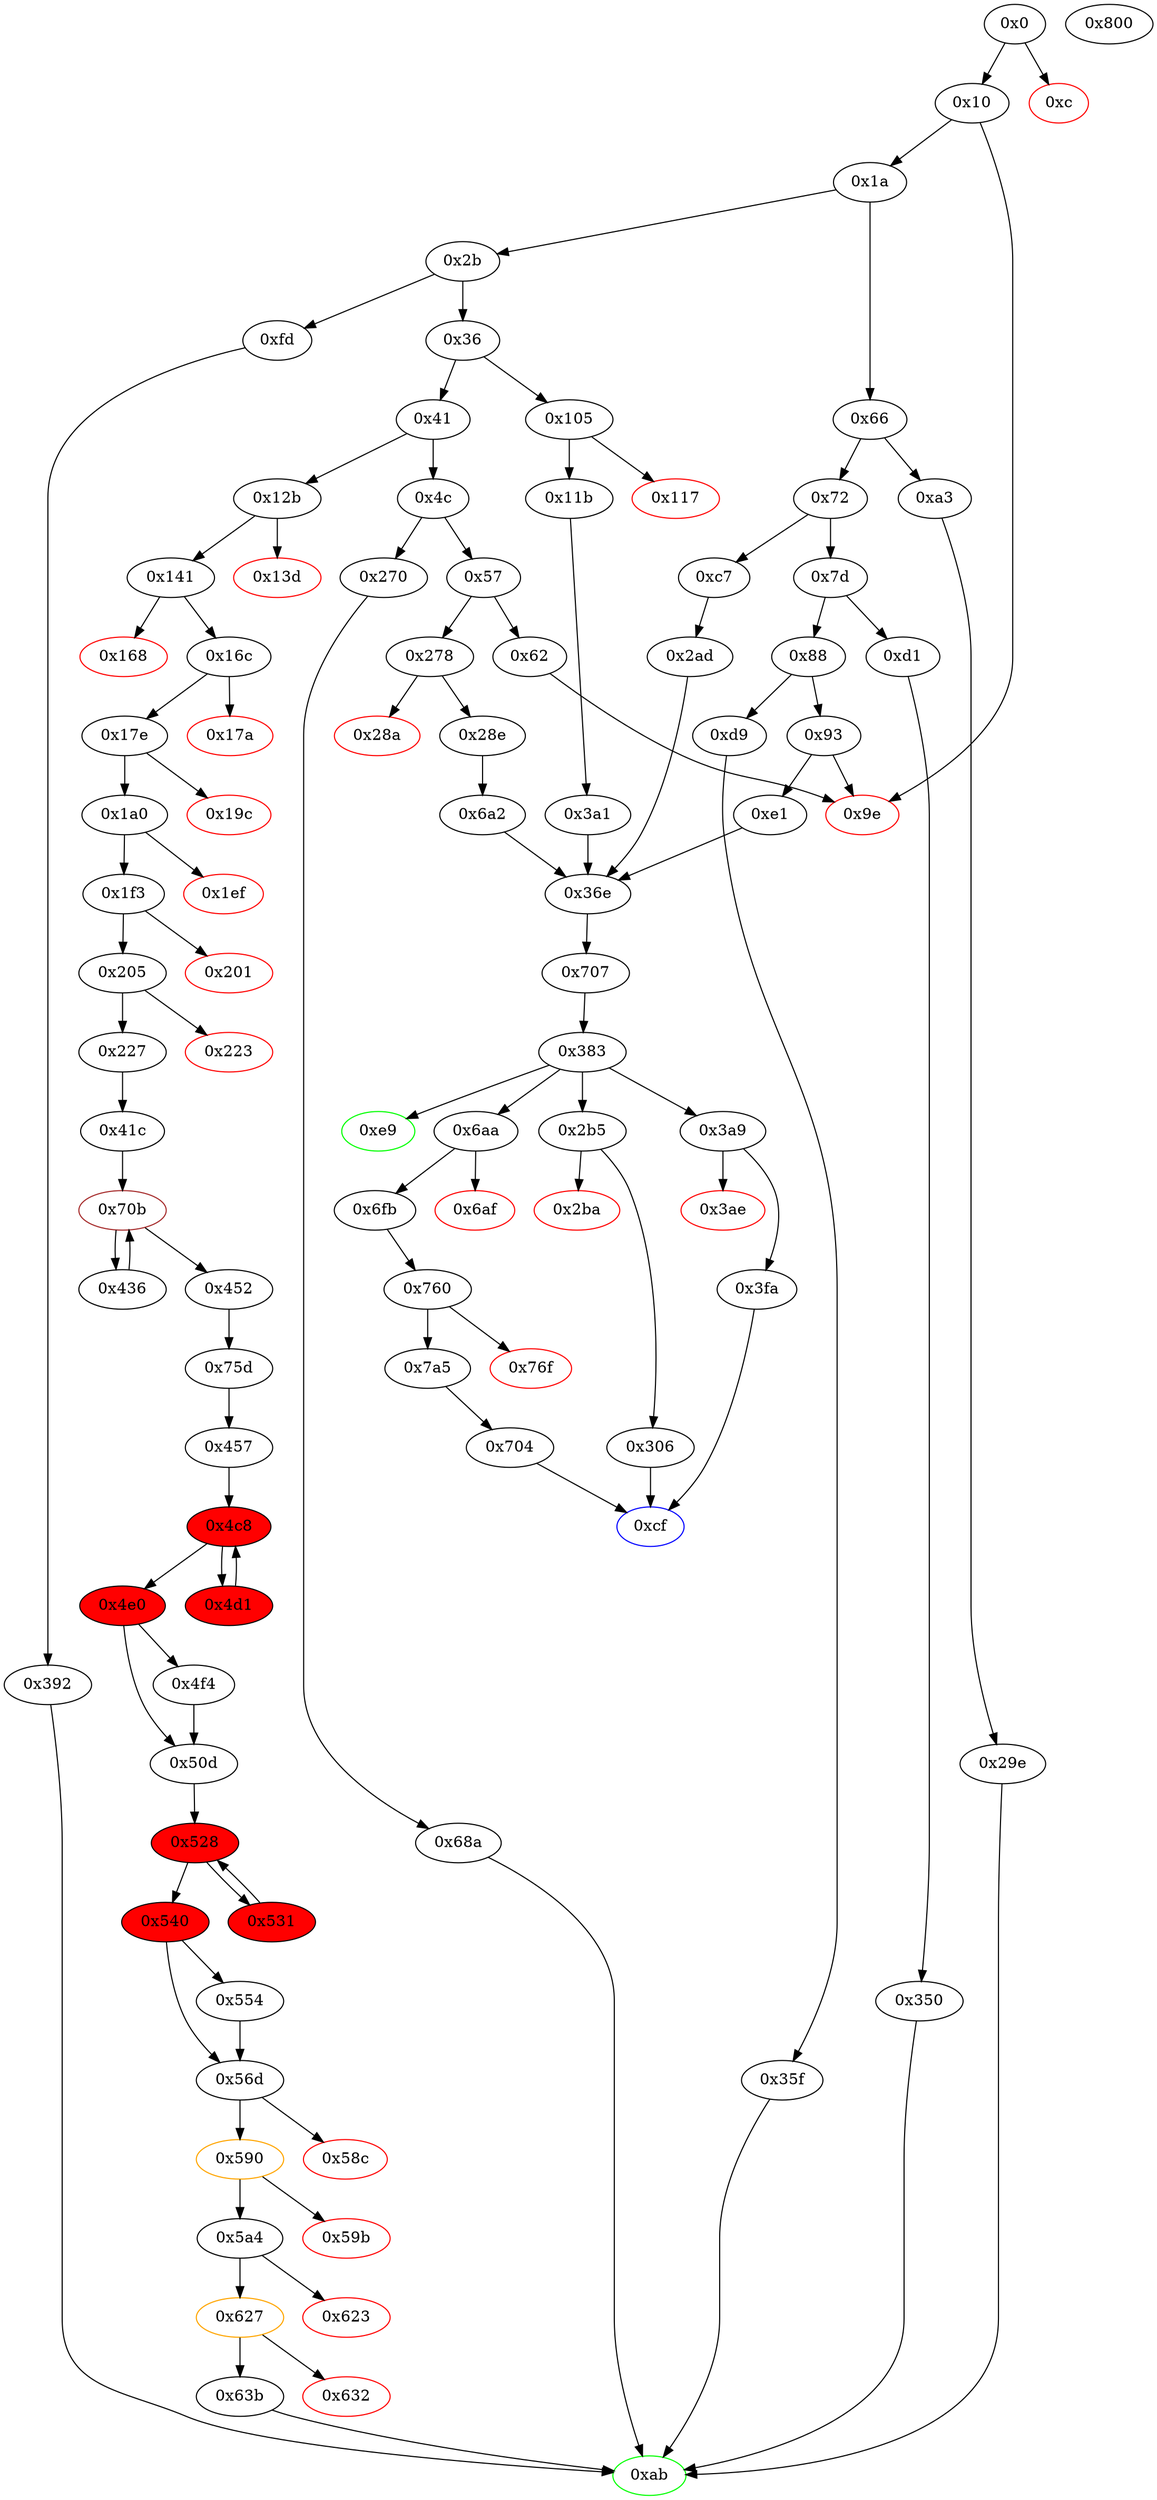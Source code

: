 strict digraph "" {
"0x350" [fillcolor=white, id="0x350", style=filled, tooltip="Block 0x350\n[0x350:0x35e]\n---\nPredecessors: [0xd1]\nSuccessors: [0xab]\n---\n0x350 JUMPDEST\n0x351 PUSH1 0x2\n0x353 SLOAD\n0x354 PUSH1 0x1\n0x356 PUSH1 0x1\n0x358 PUSH1 0xa0\n0x35a SHL\n0x35b SUB\n0x35c AND\n0x35d DUP2\n0x35e JUMP\n---\n0x350: JUMPDEST \n0x351: V277 = 0x2\n0x353: V278 = S[0x2]\n0x354: V279 = 0x1\n0x356: V280 = 0x1\n0x358: V281 = 0xa0\n0x35a: V282 = SHL 0xa0 0x1\n0x35b: V283 = SUB 0x10000000000000000000000000000000000000000 0x1\n0x35c: V284 = AND 0xffffffffffffffffffffffffffffffffffffffff V278\n0x35e: JUMP 0xab\n---\nEntry stack: [V13, 0xab]\nStack pops: 1\nStack additions: [S0, V284]\nExit stack: [V13, 0xab, V284]\n\nDef sites:\nV13: {0x1a.0x1f}\n0xab: {0xd1.0xd2}\n"];
"0x6aa" [fillcolor=white, id="0x6aa", style=filled, tooltip="Block 0x6aa\n[0x6aa:0x6ae]\n---\nPredecessors: [0x383]\nSuccessors: [0x6af, 0x6fb]\n---\n0x6aa JUMPDEST\n0x6ab PUSH2 0x6fb\n0x6ae JUMPI\n---\n0x6aa: JUMPDEST \n0x6ab: V567 = 0x6fb\n0x6ae: JUMPI 0x6fb V309\n---\nEntry stack: [V13, S2, S1, V309]\nStack pops: 1\nStack additions: []\nExit stack: [V13, S2, S1]\n\nDef sites:\nV13: {0x1a.0x1f}\nS2: {0x278.0x279, 0x1a.0x1f, 0x105.0x106}\nS1: {0x11b.0x126, 0x1a.0x1f, 0xc7.0xc8, 0x28e.0x299}\nV309: {0x383.0x38d}\n"];
"0xe1" [fillcolor=white, id="0xe1", style=filled, tooltip="Block 0xe1\n[0xe1:0xe8]\n---\nPredecessors: [0x93]\nSuccessors: [0x36e]\n---\n0xe1 JUMPDEST\n0xe2 PUSH2 0xe9\n0xe5 PUSH2 0x36e\n0xe8 JUMP\n---\n0xe1: JUMPDEST \n0xe2: V69 = 0xe9\n0xe5: V70 = 0x36e\n0xe8: JUMP 0x36e\n---\nEntry stack: [V13]\nStack pops: 0\nStack additions: [0xe9]\nExit stack: [V13, 0xe9]\n\nDef sites:\nV13: {0x1a.0x1f}\n"];
"0x627" [color=orange, fillcolor=white, id="0x627", style=filled, tooltip="Block 0x627\n[0x627:0x631]\n---\nPredecessors: [0x5a4]\nSuccessors: [0x632, 0x63b]\n---\n0x627 JUMPDEST\n0x628 POP\n0x629 GAS\n0x62a CALL\n0x62b ISZERO\n0x62c DUP1\n0x62d ISZERO\n0x62e PUSH2 0x63b\n0x631 JUMPI\n---\n0x627: JUMPDEST \n0x629: V541 = GAS\n0x62a: V542 = CALL V541 V529 0x0 V528 V535 V528 0x0\n0x62b: V543 = ISZERO V542\n0x62d: V544 = ISZERO V543\n0x62e: V545 = 0x63b\n0x631: JUMPI 0x63b V544\n---\nEntry stack: [V13, 0xab, V113, V153, V196, V205, V208, V6050, V6051, V529, 0x5e9ab149, V532, 0x0, V528, V535, V528, 0x0, V529, V537]\nStack pops: 7\nStack additions: [V543]\nExit stack: [V13, 0xab, V113, V153, V196, V205, V208, V6050, V6051, V529, 0x5e9ab149, V532, V543]\n\nDef sites:\nV13: {0x1a.0x1f}\n0xab: {0x12b.0x12c}\nV113: {0x141.0x14c}\nV153: {0x1a0.0x1b3}\nV196: {0x227.0x23a}\nV205: {0x227.0x263}\nV208: {0x227.0x26b}\nV6050: {0x70b_0x436.0x755}\nV6051: {0x70b_0x41c.0x755}\nV529: {0x5a4.0x5fd}\n0x5e9ab149: {0x5a4.0x600}\nV532: {0x5a4.0x60b}\n0x0: {0x5a4.0x60d}\nV528: {0x5a4.0x5fa}\nV535: {0x5a4.0x616}\nV528: {0x5a4.0x5fa}\n0x0: {0x5a4.0x60d}\nV529: {0x5a4.0x5fd}\nV537: {0x5a4.0x61c}\n"];
"0xd9" [fillcolor=white, id="0xd9", style=filled, tooltip="Block 0xd9\n[0xd9:0xe0]\n---\nPredecessors: [0x88]\nSuccessors: [0x35f]\n---\n0xd9 JUMPDEST\n0xda PUSH2 0xab\n0xdd PUSH2 0x35f\n0xe0 JUMP\n---\n0xd9: JUMPDEST \n0xda: V67 = 0xab\n0xdd: V68 = 0x35f\n0xe0: JUMP 0x35f\n---\nEntry stack: [V13]\nStack pops: 0\nStack additions: [0xab]\nExit stack: [V13, 0xab]\n\nDef sites:\nV13: {0x1a.0x1f}\n"];
"0x632" [color=red, fillcolor=white, id="0x632", style=filled, tooltip="Block 0x632\n[0x632:0x63a]\n---\nPredecessors: [0x627]\nSuccessors: []\n---\n0x632 RETURNDATASIZE\n0x633 PUSH1 0x0\n0x635 DUP1\n0x636 RETURNDATACOPY\n0x637 RETURNDATASIZE\n0x638 PUSH1 0x0\n0x63a REVERT\n---\n0x632: V546 = RETURNDATASIZE\n0x633: V547 = 0x0\n0x636: RETURNDATACOPY 0x0 0x0 V546\n0x637: V548 = RETURNDATASIZE\n0x638: V549 = 0x0\n0x63a: REVERT 0x0 V548\n---\nEntry stack: [V13, 0xab, V113, V153, V196, V205, V208, V6050, V6051, S3, 0x5e9ab149, S1, V543]\nStack pops: 0\nStack additions: []\nExit stack: [V13, 0xab, V113, V153, V196, V205, V208, V6050, V6051, S3, 0x5e9ab149, S1, V543]\n\nDef sites:\nV13: {0x1a.0x1f}\n0xab: {0x12b.0x12c}\nV113: {0x141.0x14c}\nV153: {0x1a0.0x1b3}\nV196: {0x227.0x23a}\nV205: {0x227.0x263}\nV208: {0x227.0x26b}\nV6050: {0x70b_0x436.0x755}\nV6051: {0x70b_0x41c.0x755}\nS3: {0x5a4_0x554.0x5fd, 0x5a4_0x540.0x5fd}\n0x5e9ab149: {0x5a4_0x554.0x600, 0x5a4_0x540.0x600}\nS1: {0x5a4_0x540.0x60b, 0x5a4_0x554.0x60b}\nV543: {0x627.0x62b}\n"];
"0x6a2" [fillcolor=white, id="0x6a2", style=filled, tooltip="Block 0x6a2\n[0x6a2:0x6a9]\n---\nPredecessors: [0x28e]\nSuccessors: [0x36e]\n---\n0x6a2 JUMPDEST\n0x6a3 PUSH2 0x6aa\n0x6a6 PUSH2 0x36e\n0x6a9 JUMP\n---\n0x6a2: JUMPDEST \n0x6a3: V565 = 0x6aa\n0x6a6: V566 = 0x36e\n0x6a9: JUMP 0x36e\n---\nEntry stack: [V13, 0xcf, V227]\nStack pops: 0\nStack additions: [0x6aa]\nExit stack: [V13, 0xcf, V227, 0x6aa]\n\nDef sites:\nV13: {0x1a.0x1f}\n0xcf: {0x278.0x279}\nV227: {0x28e.0x299}\n"];
"0x623" [color=red, fillcolor=white, id="0x623", style=filled, tooltip="Block 0x623\n[0x623:0x626]\n---\nPredecessors: [0x5a4]\nSuccessors: []\n---\n0x623 PUSH1 0x0\n0x625 DUP1\n0x626 REVERT\n---\n0x623: V540 = 0x0\n0x626: REVERT 0x0 0x0\n---\nEntry stack: [V13, 0xab, V113, V153, V196, V205, V208, V6050, V6051, V529, 0x5e9ab149, V532, 0x0, V528, V535, V528, 0x0, V529, V537]\nStack pops: 0\nStack additions: []\nExit stack: [V13, 0xab, V113, V153, V196, V205, V208, V6050, V6051, V529, 0x5e9ab149, V532, 0x0, V528, V535, V528, 0x0, V529, V537]\n\nDef sites:\nV13: {0x1a.0x1f}\n0xab: {0x12b.0x12c}\nV113: {0x141.0x14c}\nV153: {0x1a0.0x1b3}\nV196: {0x227.0x23a}\nV205: {0x227.0x263}\nV208: {0x227.0x26b}\nV6050: {0x70b_0x436.0x755}\nV6051: {0x70b_0x41c.0x755}\nV529: {0x5a4.0x5fd}\n0x5e9ab149: {0x5a4.0x600}\nV532: {0x5a4.0x60b}\n0x0: {0x5a4.0x60d}\nV528: {0x5a4.0x5fa}\nV535: {0x5a4.0x616}\nV528: {0x5a4.0x5fa}\n0x0: {0x5a4.0x60d}\nV529: {0x5a4.0x5fd}\nV537: {0x5a4.0x61c}\n"];
"0x93" [fillcolor=white, id="0x93", style=filled, tooltip="Block 0x93\n[0x93:0x9d]\n---\nPredecessors: [0x88]\nSuccessors: [0x9e, 0xe1]\n---\n0x93 DUP1\n0x94 PUSH4 0x8f32d59b\n0x99 EQ\n0x9a PUSH2 0xe1\n0x9d JUMPI\n---\n0x94: V45 = 0x8f32d59b\n0x99: V46 = EQ 0x8f32d59b V13\n0x9a: V47 = 0xe1\n0x9d: JUMPI 0xe1 V46\n---\nEntry stack: [V13]\nStack pops: 1\nStack additions: [S0]\nExit stack: [V13]\n\nDef sites:\nV13: {0x1a.0x1f}\n"];
"0x223" [color=red, fillcolor=white, id="0x223", style=filled, tooltip="Block 0x223\n[0x223:0x226]\n---\nPredecessors: [0x205]\nSuccessors: []\n---\n0x223 PUSH1 0x0\n0x225 DUP1\n0x226 REVERT\n---\n0x223: V187 = 0x0\n0x226: REVERT 0x0 0x0\n---\nEntry stack: [V13, 0xab, V113, V153, V114, 0x4, V177, V175, 0x64]\nStack pops: 0\nStack additions: []\nExit stack: [V13, 0xab, V113, V153, V114, 0x4, V177, V175, 0x64]\n\nDef sites:\nV13: {0x1a.0x1f}\n0xab: {0x12b.0x12c}\nV113: {0x141.0x14c}\nV153: {0x1a0.0x1b3}\nV114: {0x141.0x150}\n0x4: {0x12b.0x12f}\nV177: {0x205.0x20b}\nV175: {0x205.0x207}\n0x64: {0x1a0.0x1db}\n"];
"0x19c" [color=red, fillcolor=white, id="0x19c", style=filled, tooltip="Block 0x19c\n[0x19c:0x19f]\n---\nPredecessors: [0x17e]\nSuccessors: []\n---\n0x19c PUSH1 0x0\n0x19e DUP1\n0x19f REVERT\n---\n0x19c: V144 = 0x0\n0x19f: REVERT 0x0 0x0\n---\nEntry stack: [V13, 0xab, V113, V114, 0x4, V134, V132, 0x44]\nStack pops: 0\nStack additions: []\nExit stack: [V13, 0xab, V113, V114, 0x4, V134, V132, 0x44]\n\nDef sites:\nV13: {0x1a.0x1f}\n0xab: {0x12b.0x12c}\nV113: {0x141.0x14c}\nV114: {0x141.0x150}\n0x4: {0x12b.0x12f}\nV134: {0x17e.0x184}\nV132: {0x17e.0x180}\n0x44: {0x141.0x155}\n"];
"0x7d" [fillcolor=white, id="0x7d", style=filled, tooltip="Block 0x7d\n[0x7d:0x87]\n---\nPredecessors: [0x72]\nSuccessors: [0x88, 0xd1]\n---\n0x7d DUP1\n0x7e PUSH4 0x75f7a36e\n0x83 EQ\n0x84 PUSH2 0xd1\n0x87 JUMPI\n---\n0x7e: V39 = 0x75f7a36e\n0x83: V40 = EQ 0x75f7a36e V13\n0x84: V41 = 0xd1\n0x87: JUMPI 0xd1 V40\n---\nEntry stack: [V13]\nStack pops: 1\nStack additions: [S0]\nExit stack: [V13]\n\nDef sites:\nV13: {0x1a.0x1f}\n"];
"0x540" [fillcolor=red, id="0x540", style=filled, tooltip="Block 0x540\n[0x540:0x553]\n---\nPredecessors: [0x528]\nSuccessors: [0x554, 0x56d]\n---\n0x540 JUMPDEST\n0x541 POP\n0x542 POP\n0x543 POP\n0x544 POP\n0x545 SWAP1\n0x546 POP\n0x547 SWAP1\n0x548 DUP2\n0x549 ADD\n0x54a SWAP1\n0x54b PUSH1 0x1f\n0x54d AND\n0x54e DUP1\n0x54f ISZERO\n0x550 PUSH2 0x56d\n0x553 JUMPI\n---\n0x540: JUMPDEST \n0x549: V466 = ADD V452 V454\n0x54b: V467 = 0x1f\n0x54d: V468 = AND 0x1f V452\n0x54f: V469 = ISZERO V468\n0x550: V470 = 0x56d\n0x553: JUMPI 0x56d V469\n---\nEntry stack: [V13, S23, S22, S21, S20, S19, S18, S17, S16, V382, 0x3bf73798, S13, S12, S11, S10, V391, V405, V407, V454, V455, V452, V452, V454, V455, S0]\nStack pops: 7\nStack additions: [V466, V468]\nExit stack: [V13, S23, S22, S21, S20, S19, S18, S17, S16, V382, 0x3bf73798, S13, S12, S11, S10, V391, V405, V407, V466, V468]\n\nDef sites:\nV13: {0x1a.0x1f}\nS23: {0x12b.0x12c, 0x1a.0x1f}\nS22: {0x141.0x14c, 0x12b.0x12c}\nS21: {0x141.0x14c, 0x1a0.0x1b3}\nS20: {0x1a0.0x1b3, 0x227.0x23a}\nS19: {0x227.0x263, 0x227.0x23a}\nS18: {0x227.0x26b, 0x227.0x263}\nS17: {0x70b_0x41c.0x755, 0x70b_0x436.0x755}\nS16: {0x41c.0x420, 0x70b_0x41c.0x755}\nV382: {0x457.0x463}\n0x3bf73798: {0x457.0x464}\nS13: {0x70b_0x41c.0x755, 0x70b_0x436.0x755}\nS12: {0x141.0x14c, 0x1a0.0x1b3}\nS11: {0x1a0.0x1b3, 0x227.0x23a}\nS10: {0x227.0x263, 0x227.0x23a}\nV391: {0x457.0x47e}\nV405: {0x457.0x497}\nV407: {0x457.0x49b}\nV454: {0x50d.0x51e}\nV455: {0x50d.0x521}\nV452: {0x50d.0x519}\nV452: {0x50d.0x519}\nV454: {0x50d.0x51e}\nV455: {0x50d.0x521}\nS0: {0x531.0x53b, 0x50d.0x526}\n"];
"0x63b" [fillcolor=white, id="0x63b", style=filled, tooltip="Block 0x63b\n[0x63b:0x689]\n---\nPredecessors: [0x627]\nSuccessors: [0xab]\n---\n0x63b JUMPDEST\n0x63c POP\n0x63d POP\n0x63e PUSH1 0x40\n0x640 DUP1\n0x641 MLOAD\n0x642 PUSH1 0x1\n0x644 PUSH1 0x1\n0x646 PUSH1 0xa0\n0x648 SHL\n0x649 SUB\n0x64a DUP7\n0x64b DUP2\n0x64c AND\n0x64d DUP3\n0x64e MSTORE\n0x64f SWAP2\n0x650 MLOAD\n0x651 SWAP2\n0x652 DUP12\n0x653 AND\n0x654 SWAP4\n0x655 POP\n0x656 PUSH32 0xf93364663af25a207cb353ebda51278e556ea31036a651b535a9415b35734b6b\n0x677 SWAP3\n0x678 POP\n0x679 DUP2\n0x67a SWAP1\n0x67b SUB\n0x67c PUSH1 0x20\n0x67e ADD\n0x67f SWAP1\n0x680 LOG2\n0x681 POP\n0x682 SWAP6\n0x683 SWAP5\n0x684 POP\n0x685 POP\n0x686 POP\n0x687 POP\n0x688 POP\n0x689 JUMP\n---\n0x63b: JUMPDEST \n0x63e: V550 = 0x40\n0x641: V551 = M[0x40]\n0x642: V552 = 0x1\n0x644: V553 = 0x1\n0x646: V554 = 0xa0\n0x648: V555 = SHL 0xa0 0x1\n0x649: V556 = SUB 0x10000000000000000000000000000000000000000 0x1\n0x64c: V557 = AND 0xffffffffffffffffffffffffffffffffffffffff V6050\n0x64e: M[V551] = V557\n0x650: V558 = M[0x40]\n0x653: V559 = AND V113 0xffffffffffffffffffffffffffffffffffffffff\n0x656: V560 = 0xf93364663af25a207cb353ebda51278e556ea31036a651b535a9415b35734b6b\n0x67b: V561 = SUB V551 V558\n0x67c: V562 = 0x20\n0x67e: V563 = ADD 0x20 V561\n0x680: LOG V558 V563 0xf93364663af25a207cb353ebda51278e556ea31036a651b535a9415b35734b6b V559\n0x689: JUMP 0xab\n---\nEntry stack: [V13, 0xab, V113, V153, V196, V205, V208, V6050, V6051, S3, 0x5e9ab149, S1, V543]\nStack pops: 12\nStack additions: [S5]\nExit stack: [V13, V6050]\n\nDef sites:\nV13: {0x1a.0x1f}\n0xab: {0x12b.0x12c}\nV113: {0x141.0x14c}\nV153: {0x1a0.0x1b3}\nV196: {0x227.0x23a}\nV205: {0x227.0x263}\nV208: {0x227.0x26b}\nV6050: {0x70b_0x436.0x755}\nV6051: {0x70b_0x41c.0x755}\nS3: {0x5a4_0x554.0x5fd, 0x5a4_0x540.0x5fd}\n0x5e9ab149: {0x5a4_0x554.0x600, 0x5a4_0x540.0x600}\nS1: {0x5a4_0x540.0x60b, 0x5a4_0x554.0x60b}\nV543: {0x627.0x62b}\n"];
"0x760" [fillcolor=white, id="0x760", style=filled, tooltip="Block 0x760\n[0x760:0x76e]\n---\nPredecessors: [0x6fb]\nSuccessors: [0x76f, 0x7a5]\n---\n0x760 JUMPDEST\n0x761 PUSH1 0x1\n0x763 PUSH1 0x1\n0x765 PUSH1 0xa0\n0x767 SHL\n0x768 SUB\n0x769 DUP2\n0x76a AND\n0x76b PUSH2 0x7a5\n0x76e JUMPI\n---\n0x760: JUMPDEST \n0x761: V606 = 0x1\n0x763: V607 = 0x1\n0x765: V608 = 0xa0\n0x767: V609 = SHL 0xa0 0x1\n0x768: V610 = SUB 0x10000000000000000000000000000000000000000 0x1\n0x76a: V611 = AND S0 0xffffffffffffffffffffffffffffffffffffffff\n0x76b: V612 = 0x7a5\n0x76e: JUMPI 0x7a5 V611\n---\nEntry stack: [V13, S3, S2, 0x704, S0]\nStack pops: 1\nStack additions: [S0]\nExit stack: [V13, S3, S2, 0x704, S0]\n\nDef sites:\nV13: {0x1a.0x1f}\nS3: {0x278.0x279, 0x1a.0x1f, 0x105.0x106}\nS2: {0x11b.0x126, 0x1a.0x1f, 0xc7.0xc8, 0x28e.0x299}\n0x704: {0x6fb.0x6fc}\nS0: {0x11b.0x126, 0x1a.0x1f, 0xc7.0xc8, 0x28e.0x299}\n"];
"0x66" [fillcolor=white, id="0x66", style=filled, tooltip="Block 0x66\n[0x66:0x71]\n---\nPredecessors: [0x1a]\nSuccessors: [0x72, 0xa3]\n---\n0x66 JUMPDEST\n0x67 DUP1\n0x68 PUSH4 0x18b8e787\n0x6d EQ\n0x6e PUSH2 0xa3\n0x71 JUMPI\n---\n0x66: JUMPDEST \n0x68: V33 = 0x18b8e787\n0x6d: V34 = EQ 0x18b8e787 V13\n0x6e: V35 = 0xa3\n0x71: JUMPI 0xa3 V34\n---\nEntry stack: [V13]\nStack pops: 1\nStack additions: [S0]\nExit stack: [V13]\n\nDef sites:\nV13: {0x1a.0x1f}\n"];
"0x227" [fillcolor=white, id="0x227", style=filled, tooltip="Block 0x227\n[0x227:0x26f]\n---\nPredecessors: [0x205]\nSuccessors: [0x41c]\n---\n0x227 JUMPDEST\n0x228 SWAP2\n0x229 SWAP1\n0x22a DUP1\n0x22b DUP1\n0x22c PUSH1 0x1f\n0x22e ADD\n0x22f PUSH1 0x20\n0x231 DUP1\n0x232 SWAP2\n0x233 DIV\n0x234 MUL\n0x235 PUSH1 0x20\n0x237 ADD\n0x238 PUSH1 0x40\n0x23a MLOAD\n0x23b SWAP1\n0x23c DUP2\n0x23d ADD\n0x23e PUSH1 0x40\n0x240 MSTORE\n0x241 DUP1\n0x242 SWAP4\n0x243 SWAP3\n0x244 SWAP2\n0x245 SWAP1\n0x246 DUP2\n0x247 DUP2\n0x248 MSTORE\n0x249 PUSH1 0x20\n0x24b ADD\n0x24c DUP4\n0x24d DUP4\n0x24e DUP1\n0x24f DUP3\n0x250 DUP5\n0x251 CALLDATACOPY\n0x252 PUSH1 0x0\n0x254 SWAP3\n0x255 ADD\n0x256 SWAP2\n0x257 SWAP1\n0x258 SWAP2\n0x259 MSTORE\n0x25a POP\n0x25b SWAP3\n0x25c SWAP6\n0x25d POP\n0x25e POP\n0x25f PUSH1 0xff\n0x261 DUP4\n0x262 CALLDATALOAD\n0x263 AND\n0x264 SWAP4\n0x265 POP\n0x266 POP\n0x267 POP\n0x268 PUSH1 0x20\n0x26a ADD\n0x26b CALLDATALOAD\n0x26c PUSH2 0x41c\n0x26f JUMP\n---\n0x227: JUMPDEST \n0x22c: V188 = 0x1f\n0x22e: V189 = ADD 0x1f V175\n0x22f: V190 = 0x20\n0x233: V191 = DIV V189 0x20\n0x234: V192 = MUL V191 0x20\n0x235: V193 = 0x20\n0x237: V194 = ADD 0x20 V192\n0x238: V195 = 0x40\n0x23a: V196 = M[0x40]\n0x23d: V197 = ADD V196 V194\n0x23e: V198 = 0x40\n0x240: M[0x40] = V197\n0x248: M[V196] = V175\n0x249: V199 = 0x20\n0x24b: V200 = ADD 0x20 V196\n0x251: CALLDATACOPY V200 V177 V175\n0x252: V201 = 0x0\n0x255: V202 = ADD V200 V175\n0x259: M[V202] = 0x0\n0x25f: V203 = 0xff\n0x262: V204 = CALLDATALOAD 0x64\n0x263: V205 = AND V204 0xff\n0x268: V206 = 0x20\n0x26a: V207 = ADD 0x20 0x64\n0x26b: V208 = CALLDATALOAD 0x84\n0x26c: V209 = 0x41c\n0x26f: JUMP 0x41c\n---\nEntry stack: [V13, 0xab, V113, V153, V114, 0x4, V177, V175, 0x64]\nStack pops: 5\nStack additions: [V196, V205, V208]\nExit stack: [V13, 0xab, V113, V153, V196, V205, V208]\n\nDef sites:\nV13: {0x1a.0x1f}\n0xab: {0x12b.0x12c}\nV113: {0x141.0x14c}\nV153: {0x1a0.0x1b3}\nV114: {0x141.0x150}\n0x4: {0x12b.0x12f}\nV177: {0x205.0x20b}\nV175: {0x205.0x207}\n0x64: {0x1a0.0x1db}\n"];
"0x3ae" [color=red, fillcolor=white, id="0x3ae", style=filled, tooltip="Block 0x3ae\n[0x3ae:0x3f9]\n---\nPredecessors: [0x3a9]\nSuccessors: []\n---\n0x3ae PUSH1 0x40\n0x3b0 DUP1\n0x3b1 MLOAD\n0x3b2 PUSH3 0x461bcd\n0x3b6 PUSH1 0xe5\n0x3b8 SHL\n0x3b9 DUP2\n0x3ba MSTORE\n0x3bb PUSH1 0x20\n0x3bd PUSH1 0x4\n0x3bf DUP3\n0x3c0 ADD\n0x3c1 DUP2\n0x3c2 SWAP1\n0x3c3 MSTORE\n0x3c4 PUSH1 0x24\n0x3c6 DUP3\n0x3c7 ADD\n0x3c8 MSTORE\n0x3c9 PUSH32 0x4f776e61626c653a2063616c6c6572206973206e6f7420746865206f776e6572\n0x3ea PUSH1 0x44\n0x3ec DUP3\n0x3ed ADD\n0x3ee MSTORE\n0x3ef SWAP1\n0x3f0 MLOAD\n0x3f1 SWAP1\n0x3f2 DUP2\n0x3f3 SWAP1\n0x3f4 SUB\n0x3f5 PUSH1 0x64\n0x3f7 ADD\n0x3f8 SWAP1\n0x3f9 REVERT\n---\n0x3ae: V321 = 0x40\n0x3b1: V322 = M[0x40]\n0x3b2: V323 = 0x461bcd\n0x3b6: V324 = 0xe5\n0x3b8: V325 = SHL 0xe5 0x461bcd\n0x3ba: M[V322] = 0x8c379a000000000000000000000000000000000000000000000000000000000\n0x3bb: V326 = 0x20\n0x3bd: V327 = 0x4\n0x3c0: V328 = ADD V322 0x4\n0x3c3: M[V328] = 0x20\n0x3c4: V329 = 0x24\n0x3c7: V330 = ADD V322 0x24\n0x3c8: M[V330] = 0x20\n0x3c9: V331 = 0x4f776e61626c653a2063616c6c6572206973206e6f7420746865206f776e6572\n0x3ea: V332 = 0x44\n0x3ed: V333 = ADD V322 0x44\n0x3ee: M[V333] = 0x4f776e61626c653a2063616c6c6572206973206e6f7420746865206f776e6572\n0x3f0: V334 = M[0x40]\n0x3f4: V335 = SUB V322 V334\n0x3f5: V336 = 0x64\n0x3f7: V337 = ADD 0x64 V335\n0x3f9: REVERT V334 V337\n---\nEntry stack: [V13, S1, S0]\nStack pops: 0\nStack additions: []\nExit stack: [V13, S1, S0]\n\nDef sites:\nV13: {0x1a.0x1f}\nS1: {0x278.0x279, 0x1a.0x1f, 0x105.0x106}\nS0: {0x11b.0x126, 0x1a.0x1f, 0xc7.0xc8, 0x28e.0x299}\n"];
"0xcf" [color=blue, fillcolor=white, id="0xcf", style=filled, tooltip="Block 0xcf\n[0xcf:0xd0]\n---\nPredecessors: [0x306, 0x3fa, 0x704]\nSuccessors: []\n---\n0xcf JUMPDEST\n0xd0 STOP\n---\n0xcf: JUMPDEST \n0xd0: STOP \n---\nEntry stack: [V13, S0]\nStack pops: 0\nStack additions: []\nExit stack: [V13, S0]\n\nDef sites:\nV13: {0x1a.0x1f}\nS0: {0x278.0x279, 0x1a.0x1f, 0x105.0x106}\n"];
"0x59b" [color=red, fillcolor=white, id="0x59b", style=filled, tooltip="Block 0x59b\n[0x59b:0x5a3]\n---\nPredecessors: [0x590]\nSuccessors: []\n---\n0x59b RETURNDATASIZE\n0x59c PUSH1 0x0\n0x59e DUP1\n0x59f RETURNDATACOPY\n0x5a0 RETURNDATASIZE\n0x5a1 PUSH1 0x0\n0x5a3 REVERT\n---\n0x59b: V498 = RETURNDATASIZE\n0x59c: V499 = 0x0\n0x59f: RETURNDATACOPY 0x0 0x0 V498\n0x5a0: V500 = RETURNDATASIZE\n0x5a1: V501 = 0x0\n0x5a3: REVERT 0x0 V500\n---\nEntry stack: [V13, 0xab, V113, V153, V196, V205, V208, V6050, V6051, V382, 0x3bf73798, S1, V495]\nStack pops: 0\nStack additions: []\nExit stack: [V13, 0xab, V113, V153, V196, V205, V208, V6050, V6051, V382, 0x3bf73798, S1, V495]\n\nDef sites:\nV13: {0x1a.0x1f}\n0xab: {0x12b.0x12c}\nV113: {0x141.0x14c}\nV153: {0x1a0.0x1b3}\nV196: {0x227.0x23a}\nV205: {0x227.0x263}\nV208: {0x227.0x26b}\nV6050: {0x70b_0x436.0x755}\nV6051: {0x70b_0x41c.0x755}\nV382: {0x457.0x463}\n0x3bf73798: {0x457.0x464}\nS1: {0x540.0x549, 0x554.0x56a}\nV495: {0x590.0x594}\n"];
"0xab" [color=green, fillcolor=white, id="0xab", style=filled, tooltip="Block 0xab\n[0xab:0xc6]\n---\nPredecessors: [0x29e, 0x350, 0x35f, 0x392, 0x63b, 0x68a]\nSuccessors: []\n---\n0xab JUMPDEST\n0xac PUSH1 0x40\n0xae DUP1\n0xaf MLOAD\n0xb0 PUSH1 0x1\n0xb2 PUSH1 0x1\n0xb4 PUSH1 0xa0\n0xb6 SHL\n0xb7 SUB\n0xb8 SWAP1\n0xb9 SWAP3\n0xba AND\n0xbb DUP3\n0xbc MSTORE\n0xbd MLOAD\n0xbe SWAP1\n0xbf DUP2\n0xc0 SWAP1\n0xc1 SUB\n0xc2 PUSH1 0x20\n0xc4 ADD\n0xc5 SWAP1\n0xc6 RETURN\n---\n0xab: JUMPDEST \n0xac: V51 = 0x40\n0xaf: V52 = M[0x40]\n0xb0: V53 = 0x1\n0xb2: V54 = 0x1\n0xb4: V55 = 0xa0\n0xb6: V56 = SHL 0xa0 0x1\n0xb7: V57 = SUB 0x10000000000000000000000000000000000000000 0x1\n0xba: V58 = AND S0 0xffffffffffffffffffffffffffffffffffffffff\n0xbc: M[V52] = V58\n0xbd: V59 = M[0x40]\n0xc1: V60 = SUB V52 V59\n0xc2: V61 = 0x20\n0xc4: V62 = ADD 0x20 V60\n0xc6: RETURN V59 V62\n---\nEntry stack: [V13, S1, S0]\nStack pops: 1\nStack additions: []\nExit stack: [V13, S1]\n\nDef sites:\nV13: {0x1a.0x1f}\nS1: {0xd1.0xd2, 0x270.0x271, 0xa3.0xa4, 0x1a.0x1f, 0xfd.0xfe}\nS0: {0x68a.0x68b, 0x35f.0x36b, 0x29e.0x2aa, 0x350.0x35c, 0x392.0x39e, 0x70b_0x436.0x755}\n"];
"0xd1" [fillcolor=white, id="0xd1", style=filled, tooltip="Block 0xd1\n[0xd1:0xd8]\n---\nPredecessors: [0x7d]\nSuccessors: [0x350]\n---\n0xd1 JUMPDEST\n0xd2 PUSH2 0xab\n0xd5 PUSH2 0x350\n0xd8 JUMP\n---\n0xd1: JUMPDEST \n0xd2: V65 = 0xab\n0xd5: V66 = 0x350\n0xd8: JUMP 0x350\n---\nEntry stack: [V13]\nStack pops: 0\nStack additions: [0xab]\nExit stack: [V13, 0xab]\n\nDef sites:\nV13: {0x1a.0x1f}\n"];
"0x50d" [fillcolor=white, id="0x50d", style=filled, tooltip="Block 0x50d\n[0x50d:0x527]\n---\nPredecessors: [0x4e0, 0x4f4]\nSuccessors: [0x528]\n---\n0x50d JUMPDEST\n0x50e POP\n0x50f DUP4\n0x510 DUP2\n0x511 SUB\n0x512 DUP3\n0x513 MSTORE\n0x514 DUP6\n0x515 MLOAD\n0x516 DUP2\n0x517 MSTORE\n0x518 DUP6\n0x519 MLOAD\n0x51a PUSH1 0x20\n0x51c SWAP2\n0x51d DUP3\n0x51e ADD\n0x51f SWAP2\n0x520 DUP8\n0x521 ADD\n0x522 SWAP1\n0x523 DUP1\n0x524 DUP4\n0x525 DUP4\n0x526 PUSH1 0x0\n---\n0x50d: JUMPDEST \n0x511: V450 = SUB S1 V391\n0x513: M[V407] = V450\n0x515: V451 = M[S6]\n0x517: M[S1] = V451\n0x519: V452 = M[S6]\n0x51a: V453 = 0x20\n0x51e: V454 = ADD 0x20 S1\n0x521: V455 = ADD S6 0x20\n0x526: V456 = 0x0\n---\nEntry stack: [V13, S18, S17, S16, S15, S14, S13, S12, S11, V382, 0x3bf73798, S8, S7, S6, S5, V391, V405, V407, S1, V435]\nStack pops: 7\nStack additions: [S6, S5, S4, S3, S2, V454, V455, V452, V452, V454, V455, 0x0]\nExit stack: [V13, S18, S17, S16, S15, S14, S13, S12, S11, V382, 0x3bf73798, S8, S7, S6, S5, V391, V405, V407, V454, V455, V452, V452, V454, V455, 0x0]\n\nDef sites:\nV13: {0x1a.0x1f}\nS18: {0x12b.0x12c, 0x1a.0x1f}\nS17: {0x141.0x14c, 0x12b.0x12c}\nS16: {0x141.0x14c, 0x1a0.0x1b3}\nS15: {0x1a0.0x1b3, 0x227.0x23a}\nS14: {0x227.0x263, 0x227.0x23a}\nS13: {0x227.0x26b, 0x227.0x263}\nS12: {0x70b_0x41c.0x755, 0x70b_0x436.0x755}\nS11: {0x41c.0x420, 0x70b_0x41c.0x755}\nV382: {0x457.0x463}\n0x3bf73798: {0x457.0x464}\nS8: {0x70b_0x41c.0x755, 0x70b_0x436.0x755}\nS7: {0x141.0x14c, 0x1a0.0x1b3}\nS6: {0x1a0.0x1b3, 0x227.0x23a}\nS5: {0x227.0x263, 0x227.0x23a}\nV391: {0x457.0x47e}\nV405: {0x457.0x497}\nV407: {0x457.0x49b}\nS1: {0x4e0.0x4e9, 0x4f4.0x50a}\nV435: {0x4e0.0x4ed}\n"];
"0x0" [fillcolor=white, id="0x0", style=filled, tooltip="Block 0x0\n[0x0:0xb]\n---\nPredecessors: []\nSuccessors: [0xc, 0x10]\n---\n0x0 PUSH1 0x80\n0x2 PUSH1 0x40\n0x4 MSTORE\n0x5 CALLVALUE\n0x6 DUP1\n0x7 ISZERO\n0x8 PUSH2 0x10\n0xb JUMPI\n---\n0x0: V0 = 0x80\n0x2: V1 = 0x40\n0x4: M[0x40] = 0x80\n0x5: V2 = CALLVALUE\n0x7: V3 = ISZERO V2\n0x8: V4 = 0x10\n0xb: JUMPI 0x10 V3\n---\nEntry stack: []\nStack pops: 0\nStack additions: [V2]\nExit stack: [V2]\n\nDef sites:\n"];
"0x117" [color=red, fillcolor=white, id="0x117", style=filled, tooltip="Block 0x117\n[0x117:0x11a]\n---\nPredecessors: [0x105]\nSuccessors: []\n---\n0x117 PUSH1 0x0\n0x119 DUP1\n0x11a REVERT\n---\n0x117: V89 = 0x0\n0x11a: REVERT 0x0 0x0\n---\nEntry stack: [V13, 0xcf, 0x4, V84]\nStack pops: 0\nStack additions: []\nExit stack: [V13, 0xcf, 0x4, V84]\n\nDef sites:\nV13: {0x1a.0x1f}\n0xcf: {0x105.0x106}\n0x4: {0x105.0x109}\nV84: {0x105.0x10d}\n"];
"0x457" [fillcolor=white, id="0x457", style=filled, tooltip="Block 0x457\n[0x457:0x4c7]\n---\nPredecessors: [0x75d]\nSuccessors: [0x4c8]\n---\n0x457 JUMPDEST\n0x458 SWAP2\n0x459 POP\n0x45a DUP1\n0x45b PUSH1 0x1\n0x45d PUSH1 0x1\n0x45f PUSH1 0xa0\n0x461 SHL\n0x462 SUB\n0x463 AND\n0x464 PUSH4 0x3bf73798\n0x469 DUP4\n0x46a DUP9\n0x46b DUP9\n0x46c DUP9\n0x46d PUSH1 0x40\n0x46f MLOAD\n0x470 DUP6\n0x471 PUSH4 0xffffffff\n0x476 AND\n0x477 PUSH1 0xe0\n0x479 SHL\n0x47a DUP2\n0x47b MSTORE\n0x47c PUSH1 0x4\n0x47e ADD\n0x47f DUP1\n0x480 DUP6\n0x481 PUSH1 0x1\n0x483 PUSH1 0x1\n0x485 PUSH1 0xa0\n0x487 SHL\n0x488 SUB\n0x489 AND\n0x48a PUSH1 0x1\n0x48c PUSH1 0x1\n0x48e PUSH1 0xa0\n0x490 SHL\n0x491 SUB\n0x492 AND\n0x493 DUP2\n0x494 MSTORE\n0x495 PUSH1 0x20\n0x497 ADD\n0x498 DUP1\n0x499 PUSH1 0x20\n0x49b ADD\n0x49c DUP1\n0x49d PUSH1 0x20\n0x49f ADD\n0x4a0 DUP5\n0x4a1 PUSH1 0xff\n0x4a3 AND\n0x4a4 PUSH1 0xff\n0x4a6 AND\n0x4a7 DUP2\n0x4a8 MSTORE\n0x4a9 PUSH1 0x20\n0x4ab ADD\n0x4ac DUP4\n0x4ad DUP2\n0x4ae SUB\n0x4af DUP4\n0x4b0 MSTORE\n0x4b1 DUP7\n0x4b2 DUP2\n0x4b3 DUP2\n0x4b4 MLOAD\n0x4b5 DUP2\n0x4b6 MSTORE\n0x4b7 PUSH1 0x20\n0x4b9 ADD\n0x4ba SWAP2\n0x4bb POP\n0x4bc DUP1\n0x4bd MLOAD\n0x4be SWAP1\n0x4bf PUSH1 0x20\n0x4c1 ADD\n0x4c2 SWAP1\n0x4c3 DUP1\n0x4c4 DUP4\n0x4c5 DUP4\n0x4c6 PUSH1 0x0\n---\n0x457: JUMPDEST \n0x45b: V377 = 0x1\n0x45d: V378 = 0x1\n0x45f: V379 = 0xa0\n0x461: V380 = SHL 0xa0 0x1\n0x462: V381 = SUB 0x10000000000000000000000000000000000000000 0x1\n0x463: V382 = AND 0xffffffffffffffffffffffffffffffffffffffff S1\n0x464: V383 = 0x3bf73798\n0x46d: V384 = 0x40\n0x46f: V385 = M[0x40]\n0x471: V386 = 0xffffffff\n0x476: V387 = AND 0xffffffff 0x3bf73798\n0x477: V388 = 0xe0\n0x479: V389 = SHL 0xe0 0x3bf73798\n0x47b: M[V385] = 0x3bf7379800000000000000000000000000000000000000000000000000000000\n0x47c: V390 = 0x4\n0x47e: V391 = ADD 0x4 V385\n0x481: V392 = 0x1\n0x483: V393 = 0x1\n0x485: V394 = 0xa0\n0x487: V395 = SHL 0xa0 0x1\n0x488: V396 = SUB 0x10000000000000000000000000000000000000000 0x1\n0x489: V397 = AND 0xffffffffffffffffffffffffffffffffffffffff S0\n0x48a: V398 = 0x1\n0x48c: V399 = 0x1\n0x48e: V400 = 0xa0\n0x490: V401 = SHL 0xa0 0x1\n0x491: V402 = SUB 0x10000000000000000000000000000000000000000 0x1\n0x492: V403 = AND 0xffffffffffffffffffffffffffffffffffffffff V397\n0x494: M[V391] = V403\n0x495: V404 = 0x20\n0x497: V405 = ADD 0x20 V391\n0x499: V406 = 0x20\n0x49b: V407 = ADD 0x20 V405\n0x49d: V408 = 0x20\n0x49f: V409 = ADD 0x20 V407\n0x4a1: V410 = 0xff\n0x4a3: V411 = AND 0xff S4\n0x4a4: V412 = 0xff\n0x4a6: V413 = AND 0xff V411\n0x4a8: M[V409] = V413\n0x4a9: V414 = 0x20\n0x4ab: V415 = ADD 0x20 V409\n0x4ae: V416 = SUB V415 V391\n0x4b0: M[V405] = V416\n0x4b4: V417 = M[S6]\n0x4b6: M[V415] = V417\n0x4b7: V418 = 0x20\n0x4b9: V419 = ADD 0x20 V415\n0x4bd: V420 = M[S6]\n0x4bf: V421 = 0x20\n0x4c1: V422 = ADD 0x20 S6\n0x4c6: V423 = 0x0\n---\nEntry stack: [V13, S8, S7, S6, S5, S4, S3, S2, S1, S0]\nStack pops: 7\nStack additions: [S6, S5, S4, S3, S0, S1, V382, 0x3bf73798, S0, S6, S5, S4, V391, V405, V407, V419, V422, V420, V420, V419, V422, 0x0]\nExit stack: [V13, S8, S7, S6, S5, S4, S3, S0, S1, V382, 0x3bf73798, S0, S6, S5, S4, V391, V405, V407, V419, V422, V420, V420, V419, V422, 0x0]\n\nDef sites:\nV13: {0x1a.0x1f}\nS8: {0x12b.0x12c, 0x1a.0x1f}\nS7: {0x141.0x14c, 0x12b.0x12c}\nS6: {0x141.0x14c, 0x1a0.0x1b3}\nS5: {0x1a0.0x1b3, 0x227.0x23a}\nS4: {0x227.0x263, 0x227.0x23a}\nS3: {0x227.0x26b, 0x227.0x263}\nS2: {0x41c.0x420, 0x227.0x26b}\nS1: {0x41c.0x420, 0x70b_0x41c.0x755}\nS0: {0x70b_0x41c.0x755, 0x70b_0x436.0x755}\n"];
"0x4d1" [fillcolor=red, id="0x4d1", style=filled, tooltip="Block 0x4d1\n[0x4d1:0x4df]\n---\nPredecessors: [0x4c8]\nSuccessors: [0x4c8]\n---\n0x4d1 DUP2\n0x4d2 DUP2\n0x4d3 ADD\n0x4d4 MLOAD\n0x4d5 DUP4\n0x4d6 DUP3\n0x4d7 ADD\n0x4d8 MSTORE\n0x4d9 PUSH1 0x20\n0x4db ADD\n0x4dc PUSH2 0x4c8\n0x4df JUMP\n---\n0x4d3: V427 = ADD S0 V422\n0x4d4: V428 = M[V427]\n0x4d7: V429 = ADD S0 V419\n0x4d8: M[V429] = V428\n0x4d9: V430 = 0x20\n0x4db: V431 = ADD 0x20 S0\n0x4dc: V432 = 0x4c8\n0x4df: JUMP 0x4c8\n---\nEntry stack: [V13, S23, S22, S21, S20, S19, S18, S17, S16, V382, 0x3bf73798, S13, S12, S11, S10, V391, V405, V407, V419, V422, V420, V420, V419, V422, S0]\nStack pops: 3\nStack additions: [S2, S1, V431]\nExit stack: [V13, S23, S22, S21, S20, S19, S18, S17, S16, V382, 0x3bf73798, S13, S12, S11, S10, V391, V405, V407, V419, V422, V420, V420, V419, V422, V431]\n\nDef sites:\nV13: {0x1a.0x1f}\nS23: {0x12b.0x12c, 0x1a.0x1f}\nS22: {0x141.0x14c, 0x12b.0x12c}\nS21: {0x141.0x14c, 0x1a0.0x1b3}\nS20: {0x1a0.0x1b3, 0x227.0x23a}\nS19: {0x227.0x263, 0x227.0x23a}\nS18: {0x227.0x26b, 0x227.0x263}\nS17: {0x70b_0x41c.0x755, 0x70b_0x436.0x755}\nS16: {0x41c.0x420, 0x70b_0x41c.0x755}\nV382: {0x457.0x463}\n0x3bf73798: {0x457.0x464}\nS13: {0x70b_0x41c.0x755, 0x70b_0x436.0x755}\nS12: {0x141.0x14c, 0x1a0.0x1b3}\nS11: {0x1a0.0x1b3, 0x227.0x23a}\nS10: {0x227.0x263, 0x227.0x23a}\nV391: {0x457.0x47e}\nV405: {0x457.0x497}\nV407: {0x457.0x49b}\nV419: {0x457.0x4b9}\nV422: {0x457.0x4c1}\nV420: {0x457.0x4bd}\nV420: {0x457.0x4bd}\nV419: {0x457.0x4b9}\nV422: {0x457.0x4c1}\nS0: {0x4d1.0x4db, 0x457.0x4c6}\n"];
"0xfd" [fillcolor=white, id="0xfd", style=filled, tooltip="Block 0xfd\n[0xfd:0x104]\n---\nPredecessors: [0x2b]\nSuccessors: [0x392]\n---\n0xfd JUMPDEST\n0xfe PUSH2 0xab\n0x101 PUSH2 0x392\n0x104 JUMP\n---\n0xfd: JUMPDEST \n0xfe: V79 = 0xab\n0x101: V80 = 0x392\n0x104: JUMP 0x392\n---\nEntry stack: [V13]\nStack pops: 0\nStack additions: [0xab]\nExit stack: [V13, 0xab]\n\nDef sites:\nV13: {0x1a.0x1f}\n"];
"0x3a1" [fillcolor=white, id="0x3a1", style=filled, tooltip="Block 0x3a1\n[0x3a1:0x3a8]\n---\nPredecessors: [0x11b]\nSuccessors: [0x36e]\n---\n0x3a1 JUMPDEST\n0x3a2 PUSH2 0x3a9\n0x3a5 PUSH2 0x36e\n0x3a8 JUMP\n---\n0x3a1: JUMPDEST \n0x3a2: V318 = 0x3a9\n0x3a5: V319 = 0x36e\n0x3a8: JUMP 0x36e\n---\nEntry stack: [V13, 0xcf, V96]\nStack pops: 0\nStack additions: [0x3a9]\nExit stack: [V13, 0xcf, V96, 0x3a9]\n\nDef sites:\nV13: {0x1a.0x1f}\n0xcf: {0x105.0x106}\nV96: {0x11b.0x126}\n"];
"0x168" [color=red, fillcolor=white, id="0x168", style=filled, tooltip="Block 0x168\n[0x168:0x16b]\n---\nPredecessors: [0x141]\nSuccessors: []\n---\n0x168 PUSH1 0x0\n0x16a DUP1\n0x16b REVERT\n---\n0x168: V124 = 0x0\n0x16b: REVERT 0x0 0x0\n---\nEntry stack: [V13, 0xab, V113, V114, 0x4, 0x44, V119]\nStack pops: 0\nStack additions: []\nExit stack: [V13, 0xab, V113, V114, 0x4, 0x44, V119]\n\nDef sites:\nV13: {0x1a.0x1f}\n0xab: {0x12b.0x12c}\nV113: {0x141.0x14c}\nV114: {0x141.0x150}\n0x4: {0x12b.0x12f}\n0x44: {0x141.0x155}\nV119: {0x141.0x15a}\n"];
"0xe9" [color=green, fillcolor=white, id="0xe9", style=filled, tooltip="Block 0xe9\n[0xe9:0xfc]\n---\nPredecessors: [0x383]\nSuccessors: []\n---\n0xe9 JUMPDEST\n0xea PUSH1 0x40\n0xec DUP1\n0xed MLOAD\n0xee SWAP2\n0xef ISZERO\n0xf0 ISZERO\n0xf1 DUP3\n0xf2 MSTORE\n0xf3 MLOAD\n0xf4 SWAP1\n0xf5 DUP2\n0xf6 SWAP1\n0xf7 SUB\n0xf8 PUSH1 0x20\n0xfa ADD\n0xfb SWAP1\n0xfc RETURN\n---\n0xe9: JUMPDEST \n0xea: V71 = 0x40\n0xed: V72 = M[0x40]\n0xef: V73 = ISZERO V309\n0xf0: V74 = ISZERO V73\n0xf2: M[V72] = V74\n0xf3: V75 = M[0x40]\n0xf7: V76 = SUB V72 V75\n0xf8: V77 = 0x20\n0xfa: V78 = ADD 0x20 V76\n0xfc: RETURN V75 V78\n---\nEntry stack: [V13, S2, S1, V309]\nStack pops: 1\nStack additions: []\nExit stack: [V13, S2, S1]\n\nDef sites:\nV13: {0x1a.0x1f}\nS2: {0x278.0x279, 0x1a.0x1f, 0x105.0x106}\nS1: {0x11b.0x126, 0x1a.0x1f, 0xc7.0xc8, 0x28e.0x299}\nV309: {0x383.0x38d}\n"];
"0x16c" [fillcolor=white, id="0x16c", style=filled, tooltip="Block 0x16c\n[0x16c:0x179]\n---\nPredecessors: [0x141]\nSuccessors: [0x17a, 0x17e]\n---\n0x16c JUMPDEST\n0x16d DUP3\n0x16e ADD\n0x16f DUP4\n0x170 PUSH1 0x20\n0x172 DUP3\n0x173 ADD\n0x174 GT\n0x175 ISZERO\n0x176 PUSH2 0x17e\n0x179 JUMPI\n---\n0x16c: JUMPDEST \n0x16e: V125 = ADD 0x4 V119\n0x170: V126 = 0x20\n0x173: V127 = ADD V125 0x20\n0x174: V128 = GT V127 V114\n0x175: V129 = ISZERO V128\n0x176: V130 = 0x17e\n0x179: JUMPI 0x17e V129\n---\nEntry stack: [V13, 0xab, V113, V114, 0x4, 0x44, V119]\nStack pops: 4\nStack additions: [S3, S2, S1, V125]\nExit stack: [V13, 0xab, V113, V114, 0x4, 0x44, V125]\n\nDef sites:\nV13: {0x1a.0x1f}\n0xab: {0x12b.0x12c}\nV113: {0x141.0x14c}\nV114: {0x141.0x150}\n0x4: {0x12b.0x12f}\n0x44: {0x141.0x155}\nV119: {0x141.0x15a}\n"];
"0x1a" [fillcolor=white, id="0x1a", style=filled, tooltip="Block 0x1a\n[0x1a:0x2a]\n---\nPredecessors: [0x10]\nSuccessors: [0x2b, 0x66]\n---\n0x1a PUSH1 0x0\n0x1c CALLDATALOAD\n0x1d PUSH1 0xe0\n0x1f SHR\n0x20 DUP1\n0x21 PUSH4 0x97ee1144\n0x26 GT\n0x27 PUSH2 0x66\n0x2a JUMPI\n---\n0x1a: V10 = 0x0\n0x1c: V11 = CALLDATALOAD 0x0\n0x1d: V12 = 0xe0\n0x1f: V13 = SHR 0xe0 V11\n0x21: V14 = 0x97ee1144\n0x26: V15 = GT 0x97ee1144 V13\n0x27: V16 = 0x66\n0x2a: JUMPI 0x66 V15\n---\nEntry stack: []\nStack pops: 0\nStack additions: [V13]\nExit stack: [V13]\n\nDef sites:\n"];
"0x201" [color=red, fillcolor=white, id="0x201", style=filled, tooltip="Block 0x201\n[0x201:0x204]\n---\nPredecessors: [0x1f3]\nSuccessors: []\n---\n0x201 PUSH1 0x0\n0x203 DUP1\n0x204 REVERT\n---\n0x201: V174 = 0x0\n0x204: REVERT 0x0 0x0\n---\nEntry stack: [V13, 0xab, V113, V153, V114, 0x4, 0x64, V168]\nStack pops: 0\nStack additions: []\nExit stack: [V13, 0xab, V113, V153, V114, 0x4, 0x64, V168]\n\nDef sites:\nV13: {0x1a.0x1f}\n0xab: {0x12b.0x12c}\nV113: {0x141.0x14c}\nV153: {0x1a0.0x1b3}\nV114: {0x141.0x150}\n0x4: {0x12b.0x12f}\n0x64: {0x1a0.0x1db}\nV168: {0x1f3.0x1f5}\n"];
"0x29e" [fillcolor=white, id="0x29e", style=filled, tooltip="Block 0x29e\n[0x29e:0x2ac]\n---\nPredecessors: [0xa3]\nSuccessors: [0xab]\n---\n0x29e JUMPDEST\n0x29f PUSH1 0x1\n0x2a1 SLOAD\n0x2a2 PUSH1 0x1\n0x2a4 PUSH1 0x1\n0x2a6 PUSH1 0xa0\n0x2a8 SHL\n0x2a9 SUB\n0x2aa AND\n0x2ab DUP2\n0x2ac JUMP\n---\n0x29e: JUMPDEST \n0x29f: V229 = 0x1\n0x2a1: V230 = S[0x1]\n0x2a2: V231 = 0x1\n0x2a4: V232 = 0x1\n0x2a6: V233 = 0xa0\n0x2a8: V234 = SHL 0xa0 0x1\n0x2a9: V235 = SUB 0x10000000000000000000000000000000000000000 0x1\n0x2aa: V236 = AND 0xffffffffffffffffffffffffffffffffffffffff V230\n0x2ac: JUMP 0xab\n---\nEntry stack: [V13, 0xab]\nStack pops: 1\nStack additions: [S0, V236]\nExit stack: [V13, 0xab, V236]\n\nDef sites:\nV13: {0x1a.0x1f}\n0xab: {0xa3.0xa4}\n"];
"0x6af" [color=red, fillcolor=white, id="0x6af", style=filled, tooltip="Block 0x6af\n[0x6af:0x6fa]\n---\nPredecessors: [0x6aa]\nSuccessors: []\n---\n0x6af PUSH1 0x40\n0x6b1 DUP1\n0x6b2 MLOAD\n0x6b3 PUSH3 0x461bcd\n0x6b7 PUSH1 0xe5\n0x6b9 SHL\n0x6ba DUP2\n0x6bb MSTORE\n0x6bc PUSH1 0x20\n0x6be PUSH1 0x4\n0x6c0 DUP3\n0x6c1 ADD\n0x6c2 DUP2\n0x6c3 SWAP1\n0x6c4 MSTORE\n0x6c5 PUSH1 0x24\n0x6c7 DUP3\n0x6c8 ADD\n0x6c9 MSTORE\n0x6ca PUSH32 0x4f776e61626c653a2063616c6c6572206973206e6f7420746865206f776e6572\n0x6eb PUSH1 0x44\n0x6ed DUP3\n0x6ee ADD\n0x6ef MSTORE\n0x6f0 SWAP1\n0x6f1 MLOAD\n0x6f2 SWAP1\n0x6f3 DUP2\n0x6f4 SWAP1\n0x6f5 SUB\n0x6f6 PUSH1 0x64\n0x6f8 ADD\n0x6f9 SWAP1\n0x6fa REVERT\n---\n0x6af: V568 = 0x40\n0x6b2: V569 = M[0x40]\n0x6b3: V570 = 0x461bcd\n0x6b7: V571 = 0xe5\n0x6b9: V572 = SHL 0xe5 0x461bcd\n0x6bb: M[V569] = 0x8c379a000000000000000000000000000000000000000000000000000000000\n0x6bc: V573 = 0x20\n0x6be: V574 = 0x4\n0x6c1: V575 = ADD V569 0x4\n0x6c4: M[V575] = 0x20\n0x6c5: V576 = 0x24\n0x6c8: V577 = ADD V569 0x24\n0x6c9: M[V577] = 0x20\n0x6ca: V578 = 0x4f776e61626c653a2063616c6c6572206973206e6f7420746865206f776e6572\n0x6eb: V579 = 0x44\n0x6ee: V580 = ADD V569 0x44\n0x6ef: M[V580] = 0x4f776e61626c653a2063616c6c6572206973206e6f7420746865206f776e6572\n0x6f1: V581 = M[0x40]\n0x6f5: V582 = SUB V569 V581\n0x6f6: V583 = 0x64\n0x6f8: V584 = ADD 0x64 V582\n0x6fa: REVERT V581 V584\n---\nEntry stack: [V13, S1, S0]\nStack pops: 0\nStack additions: []\nExit stack: [V13, S1, S0]\n\nDef sites:\nV13: {0x1a.0x1f}\nS1: {0x278.0x279, 0x1a.0x1f, 0x105.0x106}\nS0: {0x11b.0x126, 0x1a.0x1f, 0xc7.0xc8, 0x28e.0x299}\n"];
"0x704" [fillcolor=white, id="0x704", style=filled, tooltip="Block 0x704\n[0x704:0x706]\n---\nPredecessors: [0x7a5]\nSuccessors: [0xcf]\n---\n0x704 JUMPDEST\n0x705 POP\n0x706 JUMP\n---\n0x704: JUMPDEST \n0x706: JUMP S1\n---\nEntry stack: [V13, S1, S0]\nStack pops: 2\nStack additions: []\nExit stack: [V13]\n\nDef sites:\nV13: {0x1a.0x1f}\nS1: {0x278.0x279, 0x1a.0x1f, 0x105.0x106}\nS0: {0x11b.0x126, 0x1a.0x1f, 0xc7.0xc8, 0x28e.0x299}\n"];
"0x141" [fillcolor=white, id="0x141", style=filled, tooltip="Block 0x141\n[0x141:0x167]\n---\nPredecessors: [0x12b]\nSuccessors: [0x168, 0x16c]\n---\n0x141 JUMPDEST\n0x142 PUSH1 0x1\n0x144 PUSH1 0x1\n0x146 PUSH1 0xa0\n0x148 SHL\n0x149 SUB\n0x14a DUP3\n0x14b CALLDATALOAD\n0x14c AND\n0x14d SWAP2\n0x14e SWAP1\n0x14f DUP2\n0x150 ADD\n0x151 SWAP1\n0x152 PUSH1 0x40\n0x154 DUP2\n0x155 ADD\n0x156 PUSH1 0x20\n0x158 DUP3\n0x159 ADD\n0x15a CALLDATALOAD\n0x15b PUSH5 0x100000000\n0x161 DUP2\n0x162 GT\n0x163 ISZERO\n0x164 PUSH2 0x16c\n0x167 JUMPI\n---\n0x141: JUMPDEST \n0x142: V107 = 0x1\n0x144: V108 = 0x1\n0x146: V109 = 0xa0\n0x148: V110 = SHL 0xa0 0x1\n0x149: V111 = SUB 0x10000000000000000000000000000000000000000 0x1\n0x14b: V112 = CALLDATALOAD 0x4\n0x14c: V113 = AND V112 0xffffffffffffffffffffffffffffffffffffffff\n0x150: V114 = ADD 0x4 V101\n0x152: V115 = 0x40\n0x155: V116 = ADD 0x4 0x40\n0x156: V117 = 0x20\n0x159: V118 = ADD 0x4 0x20\n0x15a: V119 = CALLDATALOAD 0x24\n0x15b: V120 = 0x100000000\n0x162: V121 = GT V119 0x100000000\n0x163: V122 = ISZERO V121\n0x164: V123 = 0x16c\n0x167: JUMPI 0x16c V122\n---\nEntry stack: [V13, 0xab, 0x4, V101]\nStack pops: 2\nStack additions: [V113, V114, S1, 0x44, V119]\nExit stack: [V13, 0xab, V113, V114, 0x4, 0x44, V119]\n\nDef sites:\nV13: {0x1a.0x1f}\n0xab: {0x12b.0x12c}\n0x4: {0x12b.0x12f}\nV101: {0x12b.0x133}\n"];
"0x554" [fillcolor=white, id="0x554", style=filled, tooltip="Block 0x554\n[0x554:0x56c]\n---\nPredecessors: [0x540]\nSuccessors: [0x56d]\n---\n0x554 DUP1\n0x555 DUP3\n0x556 SUB\n0x557 DUP1\n0x558 MLOAD\n0x559 PUSH1 0x1\n0x55b DUP4\n0x55c PUSH1 0x20\n0x55e SUB\n0x55f PUSH2 0x100\n0x562 EXP\n0x563 SUB\n0x564 NOT\n0x565 AND\n0x566 DUP2\n0x567 MSTORE\n0x568 PUSH1 0x20\n0x56a ADD\n0x56b SWAP2\n0x56c POP\n---\n0x556: V471 = SUB V466 V468\n0x558: V472 = M[V471]\n0x559: V473 = 0x1\n0x55c: V474 = 0x20\n0x55e: V475 = SUB 0x20 V468\n0x55f: V476 = 0x100\n0x562: V477 = EXP 0x100 V475\n0x563: V478 = SUB V477 0x1\n0x564: V479 = NOT V478\n0x565: V480 = AND V479 V472\n0x567: M[V471] = V480\n0x568: V481 = 0x20\n0x56a: V482 = ADD 0x20 V471\n---\nEntry stack: [V13, S18, S17, S16, S15, S14, S13, S12, S11, V382, 0x3bf73798, S8, S7, S6, S5, V391, V405, V407, V466, V468]\nStack pops: 2\nStack additions: [V482, S0]\nExit stack: [V13, S18, S17, S16, S15, S14, S13, S12, S11, V382, 0x3bf73798, S8, S7, S6, S5, V391, V405, V407, V482, V468]\n\nDef sites:\nV13: {0x1a.0x1f}\nS18: {0x12b.0x12c, 0x1a.0x1f}\nS17: {0x141.0x14c, 0x12b.0x12c}\nS16: {0x141.0x14c, 0x1a0.0x1b3}\nS15: {0x1a0.0x1b3, 0x227.0x23a}\nS14: {0x227.0x263, 0x227.0x23a}\nS13: {0x227.0x26b, 0x227.0x263}\nS12: {0x70b_0x41c.0x755, 0x70b_0x436.0x755}\nS11: {0x41c.0x420, 0x70b_0x41c.0x755}\nV382: {0x457.0x463}\n0x3bf73798: {0x457.0x464}\nS8: {0x70b_0x41c.0x755, 0x70b_0x436.0x755}\nS7: {0x141.0x14c, 0x1a0.0x1b3}\nS6: {0x1a0.0x1b3, 0x227.0x23a}\nS5: {0x227.0x263, 0x227.0x23a}\nV391: {0x457.0x47e}\nV405: {0x457.0x497}\nV407: {0x457.0x49b}\nV466: {0x540.0x549}\nV468: {0x540.0x54d}\n"];
"0x58c" [color=red, fillcolor=white, id="0x58c", style=filled, tooltip="Block 0x58c\n[0x58c:0x58f]\n---\nPredecessors: [0x56d]\nSuccessors: []\n---\n0x58c PUSH1 0x0\n0x58e DUP1\n0x58f REVERT\n---\n0x58c: V492 = 0x0\n0x58f: REVERT 0x0 0x0\n---\nEntry stack: [V13, 0xab, V113, V153, V196, V205, V208, V6050, V6051, V382, 0x3bf73798, S7, 0x0, V485, V486, V485, 0x0, V382, V489]\nStack pops: 0\nStack additions: []\nExit stack: [V13, 0xab, V113, V153, V196, V205, V208, V6050, V6051, V382, 0x3bf73798, S7, 0x0, V485, V486, V485, 0x0, V382, V489]\n\nDef sites:\nV13: {0x1a.0x1f}\n0xab: {0x12b.0x12c}\nV113: {0x141.0x14c}\nV153: {0x1a0.0x1b3}\nV196: {0x227.0x23a}\nV205: {0x227.0x263}\nV208: {0x227.0x26b}\nV6050: {0x70b_0x436.0x755}\nV6051: {0x70b_0x41c.0x755}\nV382: {0x457.0x463}\n0x3bf73798: {0x457.0x464}\nS7: {0x540.0x549, 0x554.0x56a}\n0x0: {0x56d.0x577}\nV485: {0x56d.0x57b}\nV486: {0x56d.0x57e}\nV485: {0x56d.0x57b}\n0x0: {0x56d.0x580}\nV382: {0x457.0x463}\nV489: {0x56d.0x585}\n"];
"0xc" [color=red, fillcolor=white, id="0xc", style=filled, tooltip="Block 0xc\n[0xc:0xf]\n---\nPredecessors: [0x0]\nSuccessors: []\n---\n0xc PUSH1 0x0\n0xe DUP1\n0xf REVERT\n---\n0xc: V5 = 0x0\n0xf: REVERT 0x0 0x0\n---\nEntry stack: [V2]\nStack pops: 0\nStack additions: []\nExit stack: [V2]\n\nDef sites:\nV2: {0x0.0x5}\n"];
"0x278" [fillcolor=white, id="0x278", style=filled, tooltip="Block 0x278\n[0x278:0x289]\n---\nPredecessors: [0x57]\nSuccessors: [0x28a, 0x28e]\n---\n0x278 JUMPDEST\n0x279 PUSH2 0xcf\n0x27c PUSH1 0x4\n0x27e DUP1\n0x27f CALLDATASIZE\n0x280 SUB\n0x281 PUSH1 0x20\n0x283 DUP2\n0x284 LT\n0x285 ISZERO\n0x286 PUSH2 0x28e\n0x289 JUMPI\n---\n0x278: JUMPDEST \n0x279: V212 = 0xcf\n0x27c: V213 = 0x4\n0x27f: V214 = CALLDATASIZE\n0x280: V215 = SUB V214 0x4\n0x281: V216 = 0x20\n0x284: V217 = LT V215 0x20\n0x285: V218 = ISZERO V217\n0x286: V219 = 0x28e\n0x289: JUMPI 0x28e V218\n---\nEntry stack: [V13]\nStack pops: 0\nStack additions: [0xcf, 0x4, V215]\nExit stack: [V13, 0xcf, 0x4, V215]\n\nDef sites:\nV13: {0x1a.0x1f}\n"];
"0x28a" [color=red, fillcolor=white, id="0x28a", style=filled, tooltip="Block 0x28a\n[0x28a:0x28d]\n---\nPredecessors: [0x278]\nSuccessors: []\n---\n0x28a PUSH1 0x0\n0x28c DUP1\n0x28d REVERT\n---\n0x28a: V220 = 0x0\n0x28d: REVERT 0x0 0x0\n---\nEntry stack: [V13, 0xcf, 0x4, V215]\nStack pops: 0\nStack additions: []\nExit stack: [V13, 0xcf, 0x4, V215]\n\nDef sites:\nV13: {0x1a.0x1f}\n0xcf: {0x278.0x279}\n0x4: {0x278.0x27c}\nV215: {0x278.0x280}\n"];
"0x4e0" [fillcolor=red, id="0x4e0", style=filled, tooltip="Block 0x4e0\n[0x4e0:0x4f3]\n---\nPredecessors: [0x4c8]\nSuccessors: [0x4f4, 0x50d]\n---\n0x4e0 JUMPDEST\n0x4e1 POP\n0x4e2 POP\n0x4e3 POP\n0x4e4 POP\n0x4e5 SWAP1\n0x4e6 POP\n0x4e7 SWAP1\n0x4e8 DUP2\n0x4e9 ADD\n0x4ea SWAP1\n0x4eb PUSH1 0x1f\n0x4ed AND\n0x4ee DUP1\n0x4ef ISZERO\n0x4f0 PUSH2 0x50d\n0x4f3 JUMPI\n---\n0x4e0: JUMPDEST \n0x4e9: V433 = ADD V420 V419\n0x4eb: V434 = 0x1f\n0x4ed: V435 = AND 0x1f V420\n0x4ef: V436 = ISZERO V435\n0x4f0: V437 = 0x50d\n0x4f3: JUMPI 0x50d V436\n---\nEntry stack: [V13, S23, S22, S21, S20, S19, S18, S17, S16, V382, 0x3bf73798, S13, S12, S11, S10, V391, V405, V407, V419, V422, V420, V420, V419, V422, S0]\nStack pops: 7\nStack additions: [V433, V435]\nExit stack: [V13, S23, S22, S21, S20, S19, S18, S17, S16, V382, 0x3bf73798, S13, S12, S11, S10, V391, V405, V407, V433, V435]\n\nDef sites:\nV13: {0x1a.0x1f}\nS23: {0x12b.0x12c, 0x1a.0x1f}\nS22: {0x141.0x14c, 0x12b.0x12c}\nS21: {0x141.0x14c, 0x1a0.0x1b3}\nS20: {0x1a0.0x1b3, 0x227.0x23a}\nS19: {0x227.0x263, 0x227.0x23a}\nS18: {0x227.0x26b, 0x227.0x263}\nS17: {0x70b_0x41c.0x755, 0x70b_0x436.0x755}\nS16: {0x41c.0x420, 0x70b_0x41c.0x755}\nV382: {0x457.0x463}\n0x3bf73798: {0x457.0x464}\nS13: {0x70b_0x41c.0x755, 0x70b_0x436.0x755}\nS12: {0x141.0x14c, 0x1a0.0x1b3}\nS11: {0x1a0.0x1b3, 0x227.0x23a}\nS10: {0x227.0x263, 0x227.0x23a}\nV391: {0x457.0x47e}\nV405: {0x457.0x497}\nV407: {0x457.0x49b}\nV419: {0x457.0x4b9}\nV422: {0x457.0x4c1}\nV420: {0x457.0x4bd}\nV420: {0x457.0x4bd}\nV419: {0x457.0x4b9}\nV422: {0x457.0x4c1}\nS0: {0x4d1.0x4db, 0x457.0x4c6}\n"];
"0x75d" [fillcolor=white, id="0x75d", style=filled, tooltip="Block 0x75d\n[0x75d:0x75f]\n---\nPredecessors: [0x452]\nSuccessors: [0x457]\n---\n0x75d JUMPDEST\n0x75e SWAP1\n0x75f JUMP\n---\n0x75d: JUMPDEST \n0x75f: JUMP {0x0, 0x457}\n---\nEntry stack: [V13, S10, S9, S8, S7, S6, S5, S4, S3, S2, {0x0, 0x457}, V605]\nStack pops: 2\nStack additions: [S0]\nExit stack: [V13, S10, S9, S8, S7, S6, S5, S4, S3, S2, V605]\n\nDef sites:\nV13: {0x1a.0x1f}\nS10: {0x12b.0x12c, 0x1a.0x1f}\nS9: {0x141.0x14c, 0x12b.0x12c, 0x1a.0x1f}\nS8: {0x141.0x14c, 0x1a0.0x1b3, 0x12b.0x12c}\nS7: {0x141.0x14c, 0x1a0.0x1b3, 0x227.0x23a}\nS6: {0x227.0x23a, 0x1a0.0x1b3, 0x227.0x263}\nS5: {0x227.0x263, 0x227.0x26b, 0x227.0x23a}\nS4: {0x227.0x26b, 0x41c.0x420, 0x227.0x263}\nS3: {0x41c.0x420, 0x227.0x26b, 0x70b_0x41c.0x755}\nS2: {0x41c.0x420, 0x70b_0x436.0x755, 0x70b_0x41c.0x755}\n{0x0, 0x457}: {0x41c.0x420, 0x436.0x43d}\nV605: {0x70b.0x755}\n"];
"0x4f4" [fillcolor=white, id="0x4f4", style=filled, tooltip="Block 0x4f4\n[0x4f4:0x50c]\n---\nPredecessors: [0x4e0]\nSuccessors: [0x50d]\n---\n0x4f4 DUP1\n0x4f5 DUP3\n0x4f6 SUB\n0x4f7 DUP1\n0x4f8 MLOAD\n0x4f9 PUSH1 0x1\n0x4fb DUP4\n0x4fc PUSH1 0x20\n0x4fe SUB\n0x4ff PUSH2 0x100\n0x502 EXP\n0x503 SUB\n0x504 NOT\n0x505 AND\n0x506 DUP2\n0x507 MSTORE\n0x508 PUSH1 0x20\n0x50a ADD\n0x50b SWAP2\n0x50c POP\n---\n0x4f6: V438 = SUB V433 V435\n0x4f8: V439 = M[V438]\n0x4f9: V440 = 0x1\n0x4fc: V441 = 0x20\n0x4fe: V442 = SUB 0x20 V435\n0x4ff: V443 = 0x100\n0x502: V444 = EXP 0x100 V442\n0x503: V445 = SUB V444 0x1\n0x504: V446 = NOT V445\n0x505: V447 = AND V446 V439\n0x507: M[V438] = V447\n0x508: V448 = 0x20\n0x50a: V449 = ADD 0x20 V438\n---\nEntry stack: [V13, S18, S17, S16, S15, S14, S13, S12, S11, V382, 0x3bf73798, S8, S7, S6, S5, V391, V405, V407, V433, V435]\nStack pops: 2\nStack additions: [V449, S0]\nExit stack: [V13, S18, S17, S16, S15, S14, S13, S12, S11, V382, 0x3bf73798, S8, S7, S6, S5, V391, V405, V407, V449, V435]\n\nDef sites:\nV13: {0x1a.0x1f}\nS18: {0x12b.0x12c, 0x1a.0x1f}\nS17: {0x141.0x14c, 0x12b.0x12c}\nS16: {0x141.0x14c, 0x1a0.0x1b3}\nS15: {0x1a0.0x1b3, 0x227.0x23a}\nS14: {0x227.0x263, 0x227.0x23a}\nS13: {0x227.0x26b, 0x227.0x263}\nS12: {0x70b_0x41c.0x755, 0x70b_0x436.0x755}\nS11: {0x41c.0x420, 0x70b_0x41c.0x755}\nV382: {0x457.0x463}\n0x3bf73798: {0x457.0x464}\nS8: {0x70b_0x41c.0x755, 0x70b_0x436.0x755}\nS7: {0x141.0x14c, 0x1a0.0x1b3}\nS6: {0x1a0.0x1b3, 0x227.0x23a}\nS5: {0x227.0x263, 0x227.0x23a}\nV391: {0x457.0x47e}\nV405: {0x457.0x497}\nV407: {0x457.0x49b}\nV433: {0x4e0.0x4e9}\nV435: {0x4e0.0x4ed}\n"];
"0x1ef" [color=red, fillcolor=white, id="0x1ef", style=filled, tooltip="Block 0x1ef\n[0x1ef:0x1f2]\n---\nPredecessors: [0x1a0]\nSuccessors: []\n---\n0x1ef PUSH1 0x0\n0x1f1 DUP1\n0x1f2 REVERT\n---\n0x1ef: V167 = 0x0\n0x1f2: REVERT 0x0 0x0\n---\nEntry stack: [V13, 0xab, V113, V153, V114, 0x4, 0x64, V162]\nStack pops: 0\nStack additions: []\nExit stack: [V13, 0xab, V113, V153, V114, 0x4, 0x64, V162]\n\nDef sites:\nV13: {0x1a.0x1f}\n0xab: {0x12b.0x12c}\nV113: {0x141.0x14c}\nV153: {0x1a0.0x1b3}\nV114: {0x141.0x150}\n0x4: {0x12b.0x12f}\n0x64: {0x1a0.0x1db}\nV162: {0x1a0.0x1de}\n"];
"0x28e" [fillcolor=white, id="0x28e", style=filled, tooltip="Block 0x28e\n[0x28e:0x29d]\n---\nPredecessors: [0x278]\nSuccessors: [0x6a2]\n---\n0x28e JUMPDEST\n0x28f POP\n0x290 CALLDATALOAD\n0x291 PUSH1 0x1\n0x293 PUSH1 0x1\n0x295 PUSH1 0xa0\n0x297 SHL\n0x298 SUB\n0x299 AND\n0x29a PUSH2 0x6a2\n0x29d JUMP\n---\n0x28e: JUMPDEST \n0x290: V221 = CALLDATALOAD 0x4\n0x291: V222 = 0x1\n0x293: V223 = 0x1\n0x295: V224 = 0xa0\n0x297: V225 = SHL 0xa0 0x1\n0x298: V226 = SUB 0x10000000000000000000000000000000000000000 0x1\n0x299: V227 = AND 0xffffffffffffffffffffffffffffffffffffffff V221\n0x29a: V228 = 0x6a2\n0x29d: JUMP 0x6a2\n---\nEntry stack: [V13, 0xcf, 0x4, V215]\nStack pops: 2\nStack additions: [V227]\nExit stack: [V13, 0xcf, V227]\n\nDef sites:\nV13: {0x1a.0x1f}\n0xcf: {0x278.0x279}\n0x4: {0x278.0x27c}\nV215: {0x278.0x280}\n"];
"0x590" [color=orange, fillcolor=white, id="0x590", style=filled, tooltip="Block 0x590\n[0x590:0x59a]\n---\nPredecessors: [0x56d]\nSuccessors: [0x59b, 0x5a4]\n---\n0x590 JUMPDEST\n0x591 POP\n0x592 GAS\n0x593 CALL\n0x594 ISZERO\n0x595 DUP1\n0x596 ISZERO\n0x597 PUSH2 0x5a4\n0x59a JUMPI\n---\n0x590: JUMPDEST \n0x592: V493 = GAS\n0x593: V494 = CALL V493 V382 0x0 V485 V486 V485 0x0\n0x594: V495 = ISZERO V494\n0x596: V496 = ISZERO V495\n0x597: V497 = 0x5a4\n0x59a: JUMPI 0x5a4 V496\n---\nEntry stack: [V13, 0xab, V113, V153, V196, V205, V208, V6050, V6051, V382, 0x3bf73798, S7, 0x0, V485, V486, V485, 0x0, V382, V489]\nStack pops: 7\nStack additions: [V495]\nExit stack: [V13, 0xab, V113, V153, V196, V205, V208, V6050, V6051, V382, 0x3bf73798, S7, V495]\n\nDef sites:\nV13: {0x1a.0x1f}\n0xab: {0x12b.0x12c}\nV113: {0x141.0x14c}\nV153: {0x1a0.0x1b3}\nV196: {0x227.0x23a}\nV205: {0x227.0x263}\nV208: {0x227.0x26b}\nV6050: {0x70b_0x436.0x755}\nV6051: {0x70b_0x41c.0x755}\nV382: {0x457.0x463}\n0x3bf73798: {0x457.0x464}\nS7: {0x540.0x549, 0x554.0x56a}\n0x0: {0x56d.0x577}\nV485: {0x56d.0x57b}\nV486: {0x56d.0x57e}\nV485: {0x56d.0x57b}\n0x0: {0x56d.0x580}\nV382: {0x457.0x463}\nV489: {0x56d.0x585}\n"];
"0x56d" [fillcolor=white, id="0x56d", style=filled, tooltip="Block 0x56d\n[0x56d:0x58b]\n---\nPredecessors: [0x540, 0x554]\nSuccessors: [0x58c, 0x590]\n---\n0x56d JUMPDEST\n0x56e POP\n0x56f SWAP7\n0x570 POP\n0x571 POP\n0x572 POP\n0x573 POP\n0x574 POP\n0x575 POP\n0x576 POP\n0x577 PUSH1 0x0\n0x579 PUSH1 0x40\n0x57b MLOAD\n0x57c DUP1\n0x57d DUP4\n0x57e SUB\n0x57f DUP2\n0x580 PUSH1 0x0\n0x582 DUP8\n0x583 DUP1\n0x584 EXTCODESIZE\n0x585 ISZERO\n0x586 DUP1\n0x587 ISZERO\n0x588 PUSH2 0x590\n0x58b JUMPI\n---\n0x56d: JUMPDEST \n0x577: V483 = 0x0\n0x579: V484 = 0x40\n0x57b: V485 = M[0x40]\n0x57e: V486 = SUB S1 V485\n0x580: V487 = 0x0\n0x584: V488 = EXTCODESIZE V382\n0x585: V489 = ISZERO V488\n0x587: V490 = ISZERO V489\n0x588: V491 = 0x590\n0x58b: JUMPI 0x590 V490\n---\nEntry stack: [V13, S18, S17, S16, S15, S14, S13, S12, S11, V382, 0x3bf73798, S8, S7, S6, S5, V391, V405, V407, S1, V468]\nStack pops: 11\nStack additions: [S10, S9, S1, 0x0, V485, V486, V485, 0x0, S10, V489]\nExit stack: [V13, S18, S17, S16, S15, S14, S13, S12, S11, V382, 0x3bf73798, S1, 0x0, V485, V486, V485, 0x0, V382, V489]\n\nDef sites:\nV13: {0x1a.0x1f}\nS18: {0x12b.0x12c, 0x1a.0x1f}\nS17: {0x141.0x14c, 0x12b.0x12c}\nS16: {0x141.0x14c, 0x1a0.0x1b3}\nS15: {0x1a0.0x1b3, 0x227.0x23a}\nS14: {0x227.0x263, 0x227.0x23a}\nS13: {0x227.0x26b, 0x227.0x263}\nS12: {0x70b_0x41c.0x755, 0x70b_0x436.0x755}\nS11: {0x41c.0x420, 0x70b_0x41c.0x755}\nV382: {0x457.0x463}\n0x3bf73798: {0x457.0x464}\nS8: {0x70b_0x41c.0x755, 0x70b_0x436.0x755}\nS7: {0x141.0x14c, 0x1a0.0x1b3}\nS6: {0x1a0.0x1b3, 0x227.0x23a}\nS5: {0x227.0x263, 0x227.0x23a}\nV391: {0x457.0x47e}\nV405: {0x457.0x497}\nV407: {0x457.0x49b}\nS1: {0x540.0x549, 0x554.0x56a}\nV468: {0x540.0x54d}\n"];
"0x13d" [color=red, fillcolor=white, id="0x13d", style=filled, tooltip="Block 0x13d\n[0x13d:0x140]\n---\nPredecessors: [0x12b]\nSuccessors: []\n---\n0x13d PUSH1 0x0\n0x13f DUP1\n0x140 REVERT\n---\n0x13d: V106 = 0x0\n0x140: REVERT 0x0 0x0\n---\nEntry stack: [V13, 0xab, 0x4, V101]\nStack pops: 0\nStack additions: []\nExit stack: [V13, 0xab, 0x4, V101]\n\nDef sites:\nV13: {0x1a.0x1f}\n0xab: {0x12b.0x12c}\n0x4: {0x12b.0x12f}\nV101: {0x12b.0x133}\n"];
"0x88" [fillcolor=white, id="0x88", style=filled, tooltip="Block 0x88\n[0x88:0x92]\n---\nPredecessors: [0x7d]\nSuccessors: [0x93, 0xd9]\n---\n0x88 DUP1\n0x89 PUSH4 0x8da5cb5b\n0x8e EQ\n0x8f PUSH2 0xd9\n0x92 JUMPI\n---\n0x89: V42 = 0x8da5cb5b\n0x8e: V43 = EQ 0x8da5cb5b V13\n0x8f: V44 = 0xd9\n0x92: JUMPI 0xd9 V43\n---\nEntry stack: [V13]\nStack pops: 1\nStack additions: [S0]\nExit stack: [V13]\n\nDef sites:\nV13: {0x1a.0x1f}\n"];
"0x9e" [color=red, fillcolor=white, id="0x9e", style=filled, tooltip="Block 0x9e\n[0x9e:0xa2]\n---\nPredecessors: [0x10, 0x62, 0x93]\nSuccessors: []\n---\n0x9e JUMPDEST\n0x9f PUSH1 0x0\n0xa1 DUP1\n0xa2 REVERT\n---\n0x9e: JUMPDEST \n0x9f: V48 = 0x0\n0xa2: REVERT 0x0 0x0\n---\nEntry stack: [V13]\nStack pops: 0\nStack additions: []\nExit stack: [V13]\n\nDef sites:\nV13: {0x1a.0x1f}\n"];
"0x1f3" [fillcolor=white, id="0x1f3", style=filled, tooltip="Block 0x1f3\n[0x1f3:0x200]\n---\nPredecessors: [0x1a0]\nSuccessors: [0x201, 0x205]\n---\n0x1f3 JUMPDEST\n0x1f4 DUP3\n0x1f5 ADD\n0x1f6 DUP4\n0x1f7 PUSH1 0x20\n0x1f9 DUP3\n0x1fa ADD\n0x1fb GT\n0x1fc ISZERO\n0x1fd PUSH2 0x205\n0x200 JUMPI\n---\n0x1f3: JUMPDEST \n0x1f5: V168 = ADD 0x4 V162\n0x1f7: V169 = 0x20\n0x1fa: V170 = ADD V168 0x20\n0x1fb: V171 = GT V170 V114\n0x1fc: V172 = ISZERO V171\n0x1fd: V173 = 0x205\n0x200: JUMPI 0x205 V172\n---\nEntry stack: [V13, 0xab, V113, V153, V114, 0x4, 0x64, V162]\nStack pops: 4\nStack additions: [S3, S2, S1, V168]\nExit stack: [V13, 0xab, V113, V153, V114, 0x4, 0x64, V168]\n\nDef sites:\nV13: {0x1a.0x1f}\n0xab: {0x12b.0x12c}\nV113: {0x141.0x14c}\nV153: {0x1a0.0x1b3}\nV114: {0x141.0x150}\n0x4: {0x12b.0x12f}\n0x64: {0x1a0.0x1db}\nV162: {0x1a0.0x1de}\n"];
"0x392" [fillcolor=white, id="0x392", style=filled, tooltip="Block 0x392\n[0x392:0x3a0]\n---\nPredecessors: [0xfd]\nSuccessors: [0xab]\n---\n0x392 JUMPDEST\n0x393 PUSH1 0x3\n0x395 SLOAD\n0x396 PUSH1 0x1\n0x398 PUSH1 0x1\n0x39a PUSH1 0xa0\n0x39c SHL\n0x39d SUB\n0x39e AND\n0x39f DUP2\n0x3a0 JUMP\n---\n0x392: JUMPDEST \n0x393: V310 = 0x3\n0x395: V311 = S[0x3]\n0x396: V312 = 0x1\n0x398: V313 = 0x1\n0x39a: V314 = 0xa0\n0x39c: V315 = SHL 0xa0 0x1\n0x39d: V316 = SUB 0x10000000000000000000000000000000000000000 0x1\n0x39e: V317 = AND 0xffffffffffffffffffffffffffffffffffffffff V311\n0x3a0: JUMP 0xab\n---\nEntry stack: [V13, 0xab]\nStack pops: 1\nStack additions: [S0, V317]\nExit stack: [V13, 0xab, V317]\n\nDef sites:\nV13: {0x1a.0x1f}\n0xab: {0xfd.0xfe}\n"];
"0x36" [fillcolor=white, id="0x36", style=filled, tooltip="Block 0x36\n[0x36:0x40]\n---\nPredecessors: [0x2b]\nSuccessors: [0x41, 0x105]\n---\n0x36 DUP1\n0x37 PUSH4 0xa5a9504e\n0x3c EQ\n0x3d PUSH2 0x105\n0x40 JUMPI\n---\n0x37: V20 = 0xa5a9504e\n0x3c: V21 = EQ 0xa5a9504e V13\n0x3d: V22 = 0x105\n0x40: JUMPI 0x105 V21\n---\nEntry stack: [V13]\nStack pops: 1\nStack additions: [S0]\nExit stack: [V13]\n\nDef sites:\nV13: {0x1a.0x1f}\n"];
"0x205" [fillcolor=white, id="0x205", style=filled, tooltip="Block 0x205\n[0x205:0x222]\n---\nPredecessors: [0x1f3]\nSuccessors: [0x223, 0x227]\n---\n0x205 JUMPDEST\n0x206 DUP1\n0x207 CALLDATALOAD\n0x208 SWAP1\n0x209 PUSH1 0x20\n0x20b ADD\n0x20c SWAP2\n0x20d DUP5\n0x20e PUSH1 0x1\n0x210 DUP4\n0x211 MUL\n0x212 DUP5\n0x213 ADD\n0x214 GT\n0x215 PUSH5 0x100000000\n0x21b DUP4\n0x21c GT\n0x21d OR\n0x21e ISZERO\n0x21f PUSH2 0x227\n0x222 JUMPI\n---\n0x205: JUMPDEST \n0x207: V175 = CALLDATALOAD V168\n0x209: V176 = 0x20\n0x20b: V177 = ADD 0x20 V168\n0x20e: V178 = 0x1\n0x211: V179 = MUL V175 0x1\n0x213: V180 = ADD V177 V179\n0x214: V181 = GT V180 V114\n0x215: V182 = 0x100000000\n0x21c: V183 = GT V175 0x100000000\n0x21d: V184 = OR V183 V181\n0x21e: V185 = ISZERO V184\n0x21f: V186 = 0x227\n0x222: JUMPI 0x227 V185\n---\nEntry stack: [V13, 0xab, V113, V153, V114, 0x4, 0x64, V168]\nStack pops: 4\nStack additions: [S3, S2, V177, V175, S1]\nExit stack: [V13, 0xab, V113, V153, V114, 0x4, V177, V175, 0x64]\n\nDef sites:\nV13: {0x1a.0x1f}\n0xab: {0x12b.0x12c}\nV113: {0x141.0x14c}\nV153: {0x1a0.0x1b3}\nV114: {0x141.0x150}\n0x4: {0x12b.0x12f}\n0x64: {0x1a0.0x1db}\nV168: {0x1f3.0x1f5}\n"];
"0x1a0" [fillcolor=white, id="0x1a0", style=filled, tooltip="Block 0x1a0\n[0x1a0:0x1ee]\n---\nPredecessors: [0x17e]\nSuccessors: [0x1ef, 0x1f3]\n---\n0x1a0 JUMPDEST\n0x1a1 SWAP2\n0x1a2 SWAP1\n0x1a3 DUP1\n0x1a4 DUP1\n0x1a5 PUSH1 0x1f\n0x1a7 ADD\n0x1a8 PUSH1 0x20\n0x1aa DUP1\n0x1ab SWAP2\n0x1ac DIV\n0x1ad MUL\n0x1ae PUSH1 0x20\n0x1b0 ADD\n0x1b1 PUSH1 0x40\n0x1b3 MLOAD\n0x1b4 SWAP1\n0x1b5 DUP2\n0x1b6 ADD\n0x1b7 PUSH1 0x40\n0x1b9 MSTORE\n0x1ba DUP1\n0x1bb SWAP4\n0x1bc SWAP3\n0x1bd SWAP2\n0x1be SWAP1\n0x1bf DUP2\n0x1c0 DUP2\n0x1c1 MSTORE\n0x1c2 PUSH1 0x20\n0x1c4 ADD\n0x1c5 DUP4\n0x1c6 DUP4\n0x1c7 DUP1\n0x1c8 DUP3\n0x1c9 DUP5\n0x1ca CALLDATACOPY\n0x1cb PUSH1 0x0\n0x1cd SWAP3\n0x1ce ADD\n0x1cf SWAP2\n0x1d0 SWAP1\n0x1d1 SWAP2\n0x1d2 MSTORE\n0x1d3 POP\n0x1d4 SWAP3\n0x1d5 SWAP6\n0x1d6 SWAP5\n0x1d7 SWAP4\n0x1d8 PUSH1 0x20\n0x1da DUP2\n0x1db ADD\n0x1dc SWAP4\n0x1dd POP\n0x1de CALLDATALOAD\n0x1df SWAP2\n0x1e0 POP\n0x1e1 POP\n0x1e2 PUSH5 0x100000000\n0x1e8 DUP2\n0x1e9 GT\n0x1ea ISZERO\n0x1eb PUSH2 0x1f3\n0x1ee JUMPI\n---\n0x1a0: JUMPDEST \n0x1a5: V145 = 0x1f\n0x1a7: V146 = ADD 0x1f V132\n0x1a8: V147 = 0x20\n0x1ac: V148 = DIV V146 0x20\n0x1ad: V149 = MUL V148 0x20\n0x1ae: V150 = 0x20\n0x1b0: V151 = ADD 0x20 V149\n0x1b1: V152 = 0x40\n0x1b3: V153 = M[0x40]\n0x1b6: V154 = ADD V153 V151\n0x1b7: V155 = 0x40\n0x1b9: M[0x40] = V154\n0x1c1: M[V153] = V132\n0x1c2: V156 = 0x20\n0x1c4: V157 = ADD 0x20 V153\n0x1ca: CALLDATACOPY V157 V134 V132\n0x1cb: V158 = 0x0\n0x1ce: V159 = ADD V157 V132\n0x1d2: M[V159] = 0x0\n0x1d8: V160 = 0x20\n0x1db: V161 = ADD 0x44 0x20\n0x1de: V162 = CALLDATALOAD 0x44\n0x1e2: V163 = 0x100000000\n0x1e9: V164 = GT V162 0x100000000\n0x1ea: V165 = ISZERO V164\n0x1eb: V166 = 0x1f3\n0x1ee: JUMPI 0x1f3 V165\n---\nEntry stack: [V13, 0xab, V113, V114, 0x4, V134, V132, 0x44]\nStack pops: 5\nStack additions: [V153, S4, S3, 0x64, V162]\nExit stack: [V13, 0xab, V113, V153, V114, 0x4, 0x64, V162]\n\nDef sites:\nV13: {0x1a.0x1f}\n0xab: {0x12b.0x12c}\nV113: {0x141.0x14c}\nV114: {0x141.0x150}\n0x4: {0x12b.0x12f}\nV134: {0x17e.0x184}\nV132: {0x17e.0x180}\n0x44: {0x141.0x155}\n"];
"0x3a9" [fillcolor=white, id="0x3a9", style=filled, tooltip="Block 0x3a9\n[0x3a9:0x3ad]\n---\nPredecessors: [0x383]\nSuccessors: [0x3ae, 0x3fa]\n---\n0x3a9 JUMPDEST\n0x3aa PUSH2 0x3fa\n0x3ad JUMPI\n---\n0x3a9: JUMPDEST \n0x3aa: V320 = 0x3fa\n0x3ad: JUMPI 0x3fa V309\n---\nEntry stack: [V13, S2, S1, V309]\nStack pops: 1\nStack additions: []\nExit stack: [V13, S2, S1]\n\nDef sites:\nV13: {0x1a.0x1f}\nS2: {0x278.0x279, 0x1a.0x1f, 0x105.0x106}\nS1: {0x11b.0x126, 0x1a.0x1f, 0xc7.0xc8, 0x28e.0x299}\nV309: {0x383.0x38d}\n"];
"0x76f" [color=red, fillcolor=white, id="0x76f", style=filled, tooltip="Block 0x76f\n[0x76f:0x7a4]\n---\nPredecessors: [0x760]\nSuccessors: []\n---\n0x76f PUSH1 0x40\n0x771 MLOAD\n0x772 PUSH3 0x461bcd\n0x776 PUSH1 0xe5\n0x778 SHL\n0x779 DUP2\n0x77a MSTORE\n0x77b PUSH1 0x4\n0x77d ADD\n0x77e DUP1\n0x77f DUP1\n0x780 PUSH1 0x20\n0x782 ADD\n0x783 DUP3\n0x784 DUP2\n0x785 SUB\n0x786 DUP3\n0x787 MSTORE\n0x788 PUSH1 0x26\n0x78a DUP2\n0x78b MSTORE\n0x78c PUSH1 0x20\n0x78e ADD\n0x78f DUP1\n0x790 PUSH2 0x801\n0x793 PUSH1 0x26\n0x795 SWAP2\n0x796 CODECOPY\n0x797 PUSH1 0x40\n0x799 ADD\n0x79a SWAP2\n0x79b POP\n0x79c POP\n0x79d PUSH1 0x40\n0x79f MLOAD\n0x7a0 DUP1\n0x7a1 SWAP2\n0x7a2 SUB\n0x7a3 SWAP1\n0x7a4 REVERT\n---\n0x76f: V613 = 0x40\n0x771: V614 = M[0x40]\n0x772: V615 = 0x461bcd\n0x776: V616 = 0xe5\n0x778: V617 = SHL 0xe5 0x461bcd\n0x77a: M[V614] = 0x8c379a000000000000000000000000000000000000000000000000000000000\n0x77b: V618 = 0x4\n0x77d: V619 = ADD 0x4 V614\n0x780: V620 = 0x20\n0x782: V621 = ADD 0x20 V619\n0x785: V622 = SUB V621 V619\n0x787: M[V619] = V622\n0x788: V623 = 0x26\n0x78b: M[V621] = 0x26\n0x78c: V624 = 0x20\n0x78e: V625 = ADD 0x20 V621\n0x790: V626 = 0x801\n0x793: V627 = 0x26\n0x796: CODECOPY V625 0x801 0x26\n0x797: V628 = 0x40\n0x799: V629 = ADD 0x40 V625\n0x79d: V630 = 0x40\n0x79f: V631 = M[0x40]\n0x7a2: V632 = SUB V629 V631\n0x7a4: REVERT V631 V632\n---\nEntry stack: [V13, S3, S2, 0x704, S0]\nStack pops: 0\nStack additions: []\nExit stack: [V13, S3, S2, 0x704, S0]\n\nDef sites:\nV13: {0x1a.0x1f}\nS3: {0x278.0x279, 0x1a.0x1f, 0x105.0x106}\nS2: {0x11b.0x126, 0x1a.0x1f, 0xc7.0xc8, 0x28e.0x299}\n0x704: {0x6fb.0x6fc}\nS0: {0x11b.0x126, 0x1a.0x1f, 0xc7.0xc8, 0x28e.0x299}\n"];
"0x41" [fillcolor=white, id="0x41", style=filled, tooltip="Block 0x41\n[0x41:0x4b]\n---\nPredecessors: [0x36]\nSuccessors: [0x4c, 0x12b]\n---\n0x41 DUP1\n0x42 PUSH4 0xb46b8396\n0x47 EQ\n0x48 PUSH2 0x12b\n0x4b JUMPI\n---\n0x42: V23 = 0xb46b8396\n0x47: V24 = EQ 0xb46b8396 V13\n0x48: V25 = 0x12b\n0x4b: JUMPI 0x12b V24\n---\nEntry stack: [V13]\nStack pops: 1\nStack additions: [S0]\nExit stack: [V13]\n\nDef sites:\nV13: {0x1a.0x1f}\n"];
"0x528" [fillcolor=red, id="0x528", style=filled, tooltip="Block 0x528\n[0x528:0x530]\n---\nPredecessors: [0x50d, 0x531]\nSuccessors: [0x531, 0x540]\n---\n0x528 JUMPDEST\n0x529 DUP4\n0x52a DUP2\n0x52b LT\n0x52c ISZERO\n0x52d PUSH2 0x540\n0x530 JUMPI\n---\n0x528: JUMPDEST \n0x52b: V457 = LT S0 V452\n0x52c: V458 = ISZERO V457\n0x52d: V459 = 0x540\n0x530: JUMPI 0x540 V458\n---\nEntry stack: [V13, S23, S22, S21, S20, S19, S18, S17, S16, V382, 0x3bf73798, S13, S12, S11, S10, V391, V405, V407, V454, V455, V452, V452, V454, V455, S0]\nStack pops: 4\nStack additions: [S3, S2, S1, S0]\nExit stack: [V13, S23, S22, S21, S20, S19, S18, S17, S16, V382, 0x3bf73798, S13, S12, S11, S10, V391, V405, V407, V454, V455, V452, V452, V454, V455, S0]\n\nDef sites:\nV13: {0x1a.0x1f}\nS23: {0x12b.0x12c, 0x1a.0x1f}\nS22: {0x141.0x14c, 0x12b.0x12c}\nS21: {0x141.0x14c, 0x1a0.0x1b3}\nS20: {0x1a0.0x1b3, 0x227.0x23a}\nS19: {0x227.0x263, 0x227.0x23a}\nS18: {0x227.0x26b, 0x227.0x263}\nS17: {0x70b_0x41c.0x755, 0x70b_0x436.0x755}\nS16: {0x41c.0x420, 0x70b_0x41c.0x755}\nV382: {0x457.0x463}\n0x3bf73798: {0x457.0x464}\nS13: {0x70b_0x41c.0x755, 0x70b_0x436.0x755}\nS12: {0x141.0x14c, 0x1a0.0x1b3}\nS11: {0x1a0.0x1b3, 0x227.0x23a}\nS10: {0x227.0x263, 0x227.0x23a}\nV391: {0x457.0x47e}\nV405: {0x457.0x497}\nV407: {0x457.0x49b}\nV454: {0x50d.0x51e}\nV455: {0x50d.0x521}\nV452: {0x50d.0x519}\nV452: {0x50d.0x519}\nV454: {0x50d.0x51e}\nV455: {0x50d.0x521}\nS0: {0x531.0x53b, 0x50d.0x526}\n"];
"0x35f" [fillcolor=white, id="0x35f", style=filled, tooltip="Block 0x35f\n[0x35f:0x36d]\n---\nPredecessors: [0xd9]\nSuccessors: [0xab]\n---\n0x35f JUMPDEST\n0x360 PUSH1 0x0\n0x362 SLOAD\n0x363 PUSH1 0x1\n0x365 PUSH1 0x1\n0x367 PUSH1 0xa0\n0x369 SHL\n0x36a SUB\n0x36b AND\n0x36c SWAP1\n0x36d JUMP\n---\n0x35f: JUMPDEST \n0x360: V285 = 0x0\n0x362: V286 = S[0x0]\n0x363: V287 = 0x1\n0x365: V288 = 0x1\n0x367: V289 = 0xa0\n0x369: V290 = SHL 0xa0 0x1\n0x36a: V291 = SUB 0x10000000000000000000000000000000000000000 0x1\n0x36b: V292 = AND 0xffffffffffffffffffffffffffffffffffffffff V286\n0x36d: JUMP 0xab\n---\nEntry stack: [V13, 0xab]\nStack pops: 1\nStack additions: [V292]\nExit stack: [V13, V292]\n\nDef sites:\nV13: {0x1a.0x1f}\n0xab: {0xd9.0xda}\n"];
"0x11b" [fillcolor=white, id="0x11b", style=filled, tooltip="Block 0x11b\n[0x11b:0x12a]\n---\nPredecessors: [0x105]\nSuccessors: [0x3a1]\n---\n0x11b JUMPDEST\n0x11c POP\n0x11d CALLDATALOAD\n0x11e PUSH1 0x1\n0x120 PUSH1 0x1\n0x122 PUSH1 0xa0\n0x124 SHL\n0x125 SUB\n0x126 AND\n0x127 PUSH2 0x3a1\n0x12a JUMP\n---\n0x11b: JUMPDEST \n0x11d: V90 = CALLDATALOAD 0x4\n0x11e: V91 = 0x1\n0x120: V92 = 0x1\n0x122: V93 = 0xa0\n0x124: V94 = SHL 0xa0 0x1\n0x125: V95 = SUB 0x10000000000000000000000000000000000000000 0x1\n0x126: V96 = AND 0xffffffffffffffffffffffffffffffffffffffff V90\n0x127: V97 = 0x3a1\n0x12a: JUMP 0x3a1\n---\nEntry stack: [V13, 0xcf, 0x4, V84]\nStack pops: 2\nStack additions: [V96]\nExit stack: [V13, 0xcf, V96]\n\nDef sites:\nV13: {0x1a.0x1f}\n0xcf: {0x105.0x106}\n0x4: {0x105.0x109}\nV84: {0x105.0x10d}\n"];
"0x17e" [fillcolor=white, id="0x17e", style=filled, tooltip="Block 0x17e\n[0x17e:0x19b]\n---\nPredecessors: [0x16c]\nSuccessors: [0x19c, 0x1a0]\n---\n0x17e JUMPDEST\n0x17f DUP1\n0x180 CALLDATALOAD\n0x181 SWAP1\n0x182 PUSH1 0x20\n0x184 ADD\n0x185 SWAP2\n0x186 DUP5\n0x187 PUSH1 0x1\n0x189 DUP4\n0x18a MUL\n0x18b DUP5\n0x18c ADD\n0x18d GT\n0x18e PUSH5 0x100000000\n0x194 DUP4\n0x195 GT\n0x196 OR\n0x197 ISZERO\n0x198 PUSH2 0x1a0\n0x19b JUMPI\n---\n0x17e: JUMPDEST \n0x180: V132 = CALLDATALOAD V125\n0x182: V133 = 0x20\n0x184: V134 = ADD 0x20 V125\n0x187: V135 = 0x1\n0x18a: V136 = MUL V132 0x1\n0x18c: V137 = ADD V134 V136\n0x18d: V138 = GT V137 V114\n0x18e: V139 = 0x100000000\n0x195: V140 = GT V132 0x100000000\n0x196: V141 = OR V140 V138\n0x197: V142 = ISZERO V141\n0x198: V143 = 0x1a0\n0x19b: JUMPI 0x1a0 V142\n---\nEntry stack: [V13, 0xab, V113, V114, 0x4, 0x44, V125]\nStack pops: 4\nStack additions: [S3, S2, V134, V132, S1]\nExit stack: [V13, 0xab, V113, V114, 0x4, V134, V132, 0x44]\n\nDef sites:\nV13: {0x1a.0x1f}\n0xab: {0x12b.0x12c}\nV113: {0x141.0x14c}\nV114: {0x141.0x150}\n0x4: {0x12b.0x12f}\n0x44: {0x141.0x155}\nV125: {0x16c.0x16e}\n"];
"0x72" [fillcolor=white, id="0x72", style=filled, tooltip="Block 0x72\n[0x72:0x7c]\n---\nPredecessors: [0x66]\nSuccessors: [0x7d, 0xc7]\n---\n0x72 DUP1\n0x73 PUSH4 0x715018a6\n0x78 EQ\n0x79 PUSH2 0xc7\n0x7c JUMPI\n---\n0x73: V36 = 0x715018a6\n0x78: V37 = EQ 0x715018a6 V13\n0x79: V38 = 0xc7\n0x7c: JUMPI 0xc7 V37\n---\nEntry stack: [V13]\nStack pops: 1\nStack additions: [S0]\nExit stack: [V13]\n\nDef sites:\nV13: {0x1a.0x1f}\n"];
"0x7a5" [fillcolor=white, id="0x7a5", style=filled, tooltip="Block 0x7a5\n[0x7a5:0x7ff]\n---\nPredecessors: [0x760]\nSuccessors: [0x704]\n---\n0x7a5 JUMPDEST\n0x7a6 PUSH1 0x0\n0x7a8 DUP1\n0x7a9 SLOAD\n0x7aa PUSH1 0x40\n0x7ac MLOAD\n0x7ad PUSH1 0x1\n0x7af PUSH1 0x1\n0x7b1 PUSH1 0xa0\n0x7b3 SHL\n0x7b4 SUB\n0x7b5 DUP1\n0x7b6 DUP6\n0x7b7 AND\n0x7b8 SWAP4\n0x7b9 SWAP3\n0x7ba AND\n0x7bb SWAP2\n0x7bc PUSH32 0x8be0079c531659141344cd1fd0a4f28419497f9722a3daafe3b4186f6b6457e0\n0x7dd SWAP2\n0x7de LOG3\n0x7df PUSH1 0x0\n0x7e1 DUP1\n0x7e2 SLOAD\n0x7e3 PUSH1 0x1\n0x7e5 PUSH1 0x1\n0x7e7 PUSH1 0xa0\n0x7e9 SHL\n0x7ea SUB\n0x7eb NOT\n0x7ec AND\n0x7ed PUSH1 0x1\n0x7ef PUSH1 0x1\n0x7f1 PUSH1 0xa0\n0x7f3 SHL\n0x7f4 SUB\n0x7f5 SWAP3\n0x7f6 SWAP1\n0x7f7 SWAP3\n0x7f8 AND\n0x7f9 SWAP2\n0x7fa SWAP1\n0x7fb SWAP2\n0x7fc OR\n0x7fd SWAP1\n0x7fe SSTORE\n0x7ff JUMP\n---\n0x7a5: JUMPDEST \n0x7a6: V633 = 0x0\n0x7a9: V634 = S[0x0]\n0x7aa: V635 = 0x40\n0x7ac: V636 = M[0x40]\n0x7ad: V637 = 0x1\n0x7af: V638 = 0x1\n0x7b1: V639 = 0xa0\n0x7b3: V640 = SHL 0xa0 0x1\n0x7b4: V641 = SUB 0x10000000000000000000000000000000000000000 0x1\n0x7b7: V642 = AND S0 0xffffffffffffffffffffffffffffffffffffffff\n0x7ba: V643 = AND V634 0xffffffffffffffffffffffffffffffffffffffff\n0x7bc: V644 = 0x8be0079c531659141344cd1fd0a4f28419497f9722a3daafe3b4186f6b6457e0\n0x7de: LOG V636 0x0 0x8be0079c531659141344cd1fd0a4f28419497f9722a3daafe3b4186f6b6457e0 V643 V642\n0x7df: V645 = 0x0\n0x7e2: V646 = S[0x0]\n0x7e3: V647 = 0x1\n0x7e5: V648 = 0x1\n0x7e7: V649 = 0xa0\n0x7e9: V650 = SHL 0xa0 0x1\n0x7ea: V651 = SUB 0x10000000000000000000000000000000000000000 0x1\n0x7eb: V652 = NOT 0xffffffffffffffffffffffffffffffffffffffff\n0x7ec: V653 = AND 0xffffffffffffffffffffffff0000000000000000000000000000000000000000 V646\n0x7ed: V654 = 0x1\n0x7ef: V655 = 0x1\n0x7f1: V656 = 0xa0\n0x7f3: V657 = SHL 0xa0 0x1\n0x7f4: V658 = SUB 0x10000000000000000000000000000000000000000 0x1\n0x7f8: V659 = AND 0xffffffffffffffffffffffffffffffffffffffff S0\n0x7fc: V660 = OR V659 V653\n0x7fe: S[0x0] = V660\n0x7ff: JUMP 0x704\n---\nEntry stack: [V13, S3, S2, 0x704, S0]\nStack pops: 2\nStack additions: []\nExit stack: [V13, S3, S2]\n\nDef sites:\nV13: {0x1a.0x1f}\nS3: {0x278.0x279, 0x1a.0x1f, 0x105.0x106}\nS2: {0x11b.0x126, 0x1a.0x1f, 0xc7.0xc8, 0x28e.0x299}\n0x704: {0x6fb.0x6fc}\nS0: {0x11b.0x126, 0x1a.0x1f, 0xc7.0xc8, 0x28e.0x299}\n"];
"0x270" [fillcolor=white, id="0x270", style=filled, tooltip="Block 0x270\n[0x270:0x277]\n---\nPredecessors: [0x4c]\nSuccessors: [0x68a]\n---\n0x270 JUMPDEST\n0x271 PUSH2 0xab\n0x274 PUSH2 0x68a\n0x277 JUMP\n---\n0x270: JUMPDEST \n0x271: V210 = 0xab\n0x274: V211 = 0x68a\n0x277: JUMP 0x68a\n---\nEntry stack: [V13]\nStack pops: 0\nStack additions: [0xab]\nExit stack: [V13, 0xab]\n\nDef sites:\nV13: {0x1a.0x1f}\n"];
"0x531" [fillcolor=red, id="0x531", style=filled, tooltip="Block 0x531\n[0x531:0x53f]\n---\nPredecessors: [0x528]\nSuccessors: [0x528]\n---\n0x531 DUP2\n0x532 DUP2\n0x533 ADD\n0x534 MLOAD\n0x535 DUP4\n0x536 DUP3\n0x537 ADD\n0x538 MSTORE\n0x539 PUSH1 0x20\n0x53b ADD\n0x53c PUSH2 0x528\n0x53f JUMP\n---\n0x533: V460 = ADD S0 V455\n0x534: V461 = M[V460]\n0x537: V462 = ADD S0 V454\n0x538: M[V462] = V461\n0x539: V463 = 0x20\n0x53b: V464 = ADD 0x20 S0\n0x53c: V465 = 0x528\n0x53f: JUMP 0x528\n---\nEntry stack: [V13, S23, S22, S21, S20, S19, S18, S17, S16, V382, 0x3bf73798, S13, S12, S11, S10, V391, V405, V407, V454, V455, V452, V452, V454, V455, S0]\nStack pops: 3\nStack additions: [S2, S1, V464]\nExit stack: [V13, S23, S22, S21, S20, S19, S18, S17, S16, V382, 0x3bf73798, S13, S12, S11, S10, V391, V405, V407, V454, V455, V452, V452, V454, V455, V464]\n\nDef sites:\nV13: {0x1a.0x1f}\nS23: {0x12b.0x12c, 0x1a.0x1f}\nS22: {0x141.0x14c, 0x12b.0x12c}\nS21: {0x141.0x14c, 0x1a0.0x1b3}\nS20: {0x1a0.0x1b3, 0x227.0x23a}\nS19: {0x227.0x263, 0x227.0x23a}\nS18: {0x227.0x26b, 0x227.0x263}\nS17: {0x70b_0x41c.0x755, 0x70b_0x436.0x755}\nS16: {0x41c.0x420, 0x70b_0x41c.0x755}\nV382: {0x457.0x463}\n0x3bf73798: {0x457.0x464}\nS13: {0x70b_0x41c.0x755, 0x70b_0x436.0x755}\nS12: {0x141.0x14c, 0x1a0.0x1b3}\nS11: {0x1a0.0x1b3, 0x227.0x23a}\nS10: {0x227.0x263, 0x227.0x23a}\nV391: {0x457.0x47e}\nV405: {0x457.0x497}\nV407: {0x457.0x49b}\nV454: {0x50d.0x51e}\nV455: {0x50d.0x521}\nV452: {0x50d.0x519}\nV452: {0x50d.0x519}\nV454: {0x50d.0x51e}\nV455: {0x50d.0x521}\nS0: {0x531.0x53b, 0x50d.0x526}\n"];
"0x10" [fillcolor=white, id="0x10", style=filled, tooltip="Block 0x10\n[0x10:0x19]\n---\nPredecessors: [0x0]\nSuccessors: [0x1a, 0x9e]\n---\n0x10 JUMPDEST\n0x11 POP\n0x12 PUSH1 0x4\n0x14 CALLDATASIZE\n0x15 LT\n0x16 PUSH2 0x9e\n0x19 JUMPI\n---\n0x10: JUMPDEST \n0x12: V6 = 0x4\n0x14: V7 = CALLDATASIZE\n0x15: V8 = LT V7 0x4\n0x16: V9 = 0x9e\n0x19: JUMPI 0x9e V8\n---\nEntry stack: [V2]\nStack pops: 1\nStack additions: []\nExit stack: []\n\nDef sites:\nV2: {0x0.0x5}\n"];
"0x2b5" [fillcolor=white, id="0x2b5", style=filled, tooltip="Block 0x2b5\n[0x2b5:0x2b9]\n---\nPredecessors: [0x383]\nSuccessors: [0x2ba, 0x306]\n---\n0x2b5 JUMPDEST\n0x2b6 PUSH2 0x306\n0x2b9 JUMPI\n---\n0x2b5: JUMPDEST \n0x2b6: V239 = 0x306\n0x2b9: JUMPI 0x306 V309\n---\nEntry stack: [V13, S2, S1, V309]\nStack pops: 1\nStack additions: []\nExit stack: [V13, S2, S1]\n\nDef sites:\nV13: {0x1a.0x1f}\nS2: {0x278.0x279, 0x1a.0x1f, 0x105.0x106}\nS1: {0x11b.0x126, 0x1a.0x1f, 0xc7.0xc8, 0x28e.0x299}\nV309: {0x383.0x38d}\n"];
"0x452" [fillcolor=white, id="0x452", style=filled, tooltip="Block 0x452\n[0x452:0x456]\n---\nPredecessors: [0x70b]\nSuccessors: [0x75d]\n---\n0x452 JUMPDEST\n0x453 PUSH2 0x75d\n0x456 JUMP\n---\n0x452: JUMPDEST \n0x453: V376 = 0x75d\n0x456: JUMP 0x75d\n---\nEntry stack: [V13, S10, S9, S8, S7, S6, S5, S4, S3, S2, {0x0, 0x457}, V605]\nStack pops: 0\nStack additions: []\nExit stack: [V13, S10, S9, S8, S7, S6, S5, S4, S3, S2, {0x0, 0x457}, V605]\n\nDef sites:\nV13: {0x1a.0x1f}\nS10: {0x12b.0x12c, 0x1a.0x1f}\nS9: {0x141.0x14c, 0x12b.0x12c, 0x1a.0x1f}\nS8: {0x141.0x14c, 0x1a0.0x1b3, 0x12b.0x12c}\nS7: {0x141.0x14c, 0x1a0.0x1b3, 0x227.0x23a}\nS6: {0x227.0x23a, 0x1a0.0x1b3, 0x227.0x263}\nS5: {0x227.0x263, 0x227.0x26b, 0x227.0x23a}\nS4: {0x227.0x26b, 0x41c.0x420, 0x227.0x263}\nS3: {0x41c.0x420, 0x227.0x26b, 0x70b_0x41c.0x755}\nS2: {0x41c.0x420, 0x70b_0x436.0x755, 0x70b_0x41c.0x755}\n{0x0, 0x457}: {0x41c.0x420, 0x436.0x43d}\nV605: {0x70b.0x755}\n"];
"0x436" [fillcolor=white, id="0x436", style=filled, tooltip="Block 0x436\n[0x436:0x451]\n---\nPredecessors: [0x70b]\nSuccessors: [0x70b]\n---\n0x436 JUMPDEST\n0x437 PUSH1 0x1\n0x439 SLOAD\n0x43a SWAP1\n0x43b SWAP2\n0x43c POP\n0x43d PUSH2 0x457\n0x440 SWAP1\n0x441 PUSH2 0x452\n0x444 SWAP1\n0x445 PUSH1 0x1\n0x447 PUSH1 0x1\n0x449 PUSH1 0xa0\n0x44b SHL\n0x44c SUB\n0x44d AND\n0x44e PUSH2 0x70b\n0x451 JUMP\n---\n0x436: JUMPDEST \n0x437: V365 = 0x1\n0x439: V366 = S[0x1]\n0x43d: V367 = 0x457\n0x441: V368 = 0x452\n0x445: V369 = 0x1\n0x447: V370 = 0x1\n0x449: V371 = 0xa0\n0x44b: V372 = SHL 0xa0 0x1\n0x44c: V373 = SUB 0x10000000000000000000000000000000000000000 0x1\n0x44d: V374 = AND 0xffffffffffffffffffffffffffffffffffffffff V366\n0x44e: V375 = 0x70b\n0x451: JUMP 0x70b\n---\nEntry stack: [V13, S10, S9, S8, S7, S6, S5, S4, S3, S2, {0x0, 0x457}, V605]\nStack pops: 2\nStack additions: [S0, 0x457, 0x452, V374]\nExit stack: [V13, S10, S9, S8, S7, S6, S5, S4, S3, S2, V605, 0x457, 0x452, V374]\n\nDef sites:\nV13: {0x1a.0x1f}\nS10: {0x12b.0x12c, 0x1a.0x1f}\nS9: {0x141.0x14c, 0x12b.0x12c, 0x1a.0x1f}\nS8: {0x141.0x14c, 0x1a0.0x1b3, 0x12b.0x12c}\nS7: {0x141.0x14c, 0x1a0.0x1b3, 0x227.0x23a}\nS6: {0x227.0x23a, 0x1a0.0x1b3, 0x227.0x263}\nS5: {0x227.0x263, 0x227.0x26b, 0x227.0x23a}\nS4: {0x227.0x26b, 0x41c.0x420, 0x227.0x263}\nS3: {0x41c.0x420, 0x227.0x26b, 0x70b_0x41c.0x755}\nS2: {0x41c.0x420, 0x70b_0x436.0x755, 0x70b_0x41c.0x755}\n{0x0, 0x457}: {0x41c.0x420, 0x436.0x43d}\nV605: {0x70b.0x755}\n"];
"0xc7" [fillcolor=white, id="0xc7", style=filled, tooltip="Block 0xc7\n[0xc7:0xce]\n---\nPredecessors: [0x72]\nSuccessors: [0x2ad]\n---\n0xc7 JUMPDEST\n0xc8 PUSH2 0xcf\n0xcb PUSH2 0x2ad\n0xce JUMP\n---\n0xc7: JUMPDEST \n0xc8: V63 = 0xcf\n0xcb: V64 = 0x2ad\n0xce: JUMP 0x2ad\n---\nEntry stack: [V13]\nStack pops: 0\nStack additions: [0xcf]\nExit stack: [V13, 0xcf]\n\nDef sites:\nV13: {0x1a.0x1f}\n"];
"0x306" [fillcolor=white, id="0x306", style=filled, tooltip="Block 0x306\n[0x306:0x34f]\n---\nPredecessors: [0x2b5]\nSuccessors: [0xcf]\n---\n0x306 JUMPDEST\n0x307 PUSH1 0x0\n0x309 DUP1\n0x30a SLOAD\n0x30b PUSH1 0x40\n0x30d MLOAD\n0x30e PUSH1 0x1\n0x310 PUSH1 0x1\n0x312 PUSH1 0xa0\n0x314 SHL\n0x315 SUB\n0x316 SWAP1\n0x317 SWAP2\n0x318 AND\n0x319 SWAP1\n0x31a PUSH32 0x8be0079c531659141344cd1fd0a4f28419497f9722a3daafe3b4186f6b6457e0\n0x33b SWAP1\n0x33c DUP4\n0x33d SWAP1\n0x33e LOG3\n0x33f PUSH1 0x0\n0x341 DUP1\n0x342 SLOAD\n0x343 PUSH1 0x1\n0x345 PUSH1 0x1\n0x347 PUSH1 0xa0\n0x349 SHL\n0x34a SUB\n0x34b NOT\n0x34c AND\n0x34d SWAP1\n0x34e SSTORE\n0x34f JUMP\n---\n0x306: JUMPDEST \n0x307: V257 = 0x0\n0x30a: V258 = S[0x0]\n0x30b: V259 = 0x40\n0x30d: V260 = M[0x40]\n0x30e: V261 = 0x1\n0x310: V262 = 0x1\n0x312: V263 = 0xa0\n0x314: V264 = SHL 0xa0 0x1\n0x315: V265 = SUB 0x10000000000000000000000000000000000000000 0x1\n0x318: V266 = AND V258 0xffffffffffffffffffffffffffffffffffffffff\n0x31a: V267 = 0x8be0079c531659141344cd1fd0a4f28419497f9722a3daafe3b4186f6b6457e0\n0x33e: LOG V260 0x0 0x8be0079c531659141344cd1fd0a4f28419497f9722a3daafe3b4186f6b6457e0 V266 0x0\n0x33f: V268 = 0x0\n0x342: V269 = S[0x0]\n0x343: V270 = 0x1\n0x345: V271 = 0x1\n0x347: V272 = 0xa0\n0x349: V273 = SHL 0xa0 0x1\n0x34a: V274 = SUB 0x10000000000000000000000000000000000000000 0x1\n0x34b: V275 = NOT 0xffffffffffffffffffffffffffffffffffffffff\n0x34c: V276 = AND 0xffffffffffffffffffffffff0000000000000000000000000000000000000000 V269\n0x34e: S[0x0] = V276\n0x34f: JUMP S0\n---\nEntry stack: [V13, S1, S0]\nStack pops: 1\nStack additions: []\nExit stack: [V13, S1]\n\nDef sites:\nV13: {0x1a.0x1f}\nS1: {0x278.0x279, 0x1a.0x1f, 0x105.0x106}\nS0: {0x11b.0x126, 0x1a.0x1f, 0xc7.0xc8, 0x28e.0x299}\n"];
"0x4c" [fillcolor=white, id="0x4c", style=filled, tooltip="Block 0x4c\n[0x4c:0x56]\n---\nPredecessors: [0x41]\nSuccessors: [0x57, 0x270]\n---\n0x4c DUP1\n0x4d PUSH4 0xd95393eb\n0x52 EQ\n0x53 PUSH2 0x270\n0x56 JUMPI\n---\n0x4d: V26 = 0xd95393eb\n0x52: V27 = EQ 0xd95393eb V13\n0x53: V28 = 0x270\n0x56: JUMPI 0x270 V27\n---\nEntry stack: [V13]\nStack pops: 1\nStack additions: [S0]\nExit stack: [V13]\n\nDef sites:\nV13: {0x1a.0x1f}\n"];
"0x36e" [fillcolor=white, id="0x36e", style=filled, tooltip="Block 0x36e\n[0x36e:0x382]\n---\nPredecessors: [0xe1, 0x2ad, 0x3a1, 0x6a2]\nSuccessors: [0x707]\n---\n0x36e JUMPDEST\n0x36f PUSH1 0x0\n0x371 DUP1\n0x372 SLOAD\n0x373 PUSH1 0x1\n0x375 PUSH1 0x1\n0x377 PUSH1 0xa0\n0x379 SHL\n0x37a SUB\n0x37b AND\n0x37c PUSH2 0x383\n0x37f PUSH2 0x707\n0x382 JUMP\n---\n0x36e: JUMPDEST \n0x36f: V293 = 0x0\n0x372: V294 = S[0x0]\n0x373: V295 = 0x1\n0x375: V296 = 0x1\n0x377: V297 = 0xa0\n0x379: V298 = SHL 0xa0 0x1\n0x37a: V299 = SUB 0x10000000000000000000000000000000000000000 0x1\n0x37b: V300 = AND 0xffffffffffffffffffffffffffffffffffffffff V294\n0x37c: V301 = 0x383\n0x37f: V302 = 0x707\n0x382: JUMP 0x707\n---\nEntry stack: [V13, S2, S1, {0xe9, 0x2b5, 0x3a9, 0x6aa}]\nStack pops: 0\nStack additions: [0x0, V300, 0x383]\nExit stack: [V13, S2, S1, {0xe9, 0x2b5, 0x3a9, 0x6aa}, 0x0, V300, 0x383]\n\nDef sites:\nV13: {0x1a.0x1f}\nS2: {0x278.0x279, 0x1a.0x1f, 0x105.0x106}\nS1: {0x11b.0x126, 0x1a.0x1f, 0xc7.0xc8, 0x28e.0x299}\n{0xe9, 0x2b5, 0x3a9, 0x6aa}: {0xe1.0xe2, 0x6a2.0x6a3, 0x2ad.0x2ae, 0x3a1.0x3a2}\n"];
"0xa3" [fillcolor=white, id="0xa3", style=filled, tooltip="Block 0xa3\n[0xa3:0xaa]\n---\nPredecessors: [0x66]\nSuccessors: [0x29e]\n---\n0xa3 JUMPDEST\n0xa4 PUSH2 0xab\n0xa7 PUSH2 0x29e\n0xaa JUMP\n---\n0xa3: JUMPDEST \n0xa4: V49 = 0xab\n0xa7: V50 = 0x29e\n0xaa: JUMP 0x29e\n---\nEntry stack: [V13]\nStack pops: 0\nStack additions: [0xab]\nExit stack: [V13, 0xab]\n\nDef sites:\nV13: {0x1a.0x1f}\n"];
"0x800" [fillcolor=white, id="0x800", style=filled, tooltip="Block 0x800\n[0x800:0x85a]\n---\nPredecessors: []\nSuccessors: []\n---\n0x800 INVALID\n0x801 MISSING 0x4f\n0x802 PUSH24 0x6e61626c653a206e6577206f776e65722069732074686520\n0x81b PUSH27 0x65726f2061646472657373a265627a7a7231582002306cb129c60b\n0x837 PUSH29 0x4d03c61776995cc78cfbc4cc0f35f5d4c860ac230e45f15764736f6c63\n0x855 NUMBER\n0x856 STOP\n0x857 SDIV\n0x858 LT\n0x859 STOP\n0x85a ORIGIN\n---\n0x800: INVALID \n0x801: MISSING 0x4f\n0x802: V661 = 0x6e61626c653a206e6577206f776e65722069732074686520\n0x81b: V662 = 0x65726f2061646472657373a265627a7a7231582002306cb129c60b\n0x837: V663 = 0x4d03c61776995cc78cfbc4cc0f35f5d4c860ac230e45f15764736f6c63\n0x855: V664 = NUMBER\n0x856: STOP \n0x857: V665 = SDIV S0 S1\n0x858: V666 = LT V665 S2\n0x859: STOP \n0x85a: V667 = ORIGIN\n---\nEntry stack: []\nStack pops: 0\nStack additions: [V664, 0x4d03c61776995cc78cfbc4cc0f35f5d4c860ac230e45f15764736f6c63, 0x65726f2061646472657373a265627a7a7231582002306cb129c60b, 0x6e61626c653a206e6577206f776e65722069732074686520, V666, V667]\nExit stack: []\n\nDef sites:\n"];
"0x5a4" [fillcolor=white, id="0x5a4", style=filled, tooltip="Block 0x5a4\n[0x5a4:0x622]\n---\nPredecessors: [0x590]\nSuccessors: [0x623, 0x627]\n---\n0x5a4 JUMPDEST\n0x5a5 POP\n0x5a6 POP\n0x5a7 PUSH1 0x3\n0x5a9 SLOAD\n0x5aa PUSH1 0x40\n0x5ac DUP1\n0x5ad MLOAD\n0x5ae PUSH4 0x5e9ab149\n0x5b3 PUSH1 0xe0\n0x5b5 SHL\n0x5b6 DUP2\n0x5b7 MSTORE\n0x5b8 PUSH1 0x1\n0x5ba PUSH1 0x1\n0x5bc PUSH1 0xa0\n0x5be SHL\n0x5bf SUB\n0x5c0 DUP13\n0x5c1 DUP2\n0x5c2 AND\n0x5c3 PUSH1 0x4\n0x5c5 DUP4\n0x5c6 ADD\n0x5c7 MSTORE\n0x5c8 PUSH20 0x6b175474e89094c44da98b954eedeac495271d0f\n0x5dd PUSH1 0x24\n0x5df DUP4\n0x5e0 ADD\n0x5e1 MSTORE\n0x5e2 DUP7\n0x5e3 DUP2\n0x5e4 AND\n0x5e5 PUSH1 0x44\n0x5e7 DUP4\n0x5e8 ADD\n0x5e9 MSTORE\n0x5ea SWAP3\n0x5eb DUP4\n0x5ec AND\n0x5ed PUSH1 0x64\n0x5ef DUP3\n0x5f0 ADD\n0x5f1 MSTORE\n0x5f2 PUSH1 0x84\n0x5f4 DUP2\n0x5f5 ADD\n0x5f6 DUP9\n0x5f7 SWAP1\n0x5f8 MSTORE\n0x5f9 SWAP1\n0x5fa MLOAD\n0x5fb SWAP2\n0x5fc DUP7\n0x5fd AND\n0x5fe SWAP4\n0x5ff POP\n0x600 PUSH4 0x5e9ab149\n0x605 SWAP3\n0x606 POP\n0x607 PUSH1 0xa4\n0x609 DUP1\n0x60a DUP3\n0x60b ADD\n0x60c SWAP3\n0x60d PUSH1 0x0\n0x60f SWAP3\n0x610 SWAP1\n0x611 SWAP2\n0x612 SWAP1\n0x613 DUP3\n0x614 SWAP1\n0x615 SUB\n0x616 ADD\n0x617 DUP2\n0x618 DUP4\n0x619 DUP8\n0x61a DUP1\n0x61b EXTCODESIZE\n0x61c ISZERO\n0x61d DUP1\n0x61e ISZERO\n0x61f PUSH2 0x627\n0x622 JUMPI\n---\n0x5a4: JUMPDEST \n0x5a7: V502 = 0x3\n0x5a9: V503 = S[0x3]\n0x5aa: V504 = 0x40\n0x5ad: V505 = M[0x40]\n0x5ae: V506 = 0x5e9ab149\n0x5b3: V507 = 0xe0\n0x5b5: V508 = SHL 0xe0 0x5e9ab149\n0x5b7: M[V505] = 0x5e9ab14900000000000000000000000000000000000000000000000000000000\n0x5b8: V509 = 0x1\n0x5ba: V510 = 0x1\n0x5bc: V511 = 0xa0\n0x5be: V512 = SHL 0xa0 0x1\n0x5bf: V513 = SUB 0x10000000000000000000000000000000000000000 0x1\n0x5c2: V514 = AND 0xffffffffffffffffffffffffffffffffffffffff V113\n0x5c3: V515 = 0x4\n0x5c6: V516 = ADD V505 0x4\n0x5c7: M[V516] = V514\n0x5c8: V517 = 0x6b175474e89094c44da98b954eedeac495271d0f\n0x5dd: V518 = 0x24\n0x5e0: V519 = ADD V505 0x24\n0x5e1: M[V519] = 0x6b175474e89094c44da98b954eedeac495271d0f\n0x5e4: V520 = AND 0xffffffffffffffffffffffffffffffffffffffff V6051\n0x5e5: V521 = 0x44\n0x5e8: V522 = ADD V505 0x44\n0x5e9: M[V522] = V520\n0x5ec: V523 = AND 0xffffffffffffffffffffffffffffffffffffffff V503\n0x5ed: V524 = 0x64\n0x5f0: V525 = ADD V505 0x64\n0x5f1: M[V525] = V523\n0x5f2: V526 = 0x84\n0x5f5: V527 = ADD V505 0x84\n0x5f8: M[V527] = V208\n0x5fa: V528 = M[0x40]\n0x5fd: V529 = AND V6050 0xffffffffffffffffffffffffffffffffffffffff\n0x600: V530 = 0x5e9ab149\n0x607: V531 = 0xa4\n0x60b: V532 = ADD V505 0xa4\n0x60d: V533 = 0x0\n0x615: V534 = SUB V505 V528\n0x616: V535 = ADD V534 0xa4\n0x61b: V536 = EXTCODESIZE V529\n0x61c: V537 = ISZERO V536\n0x61e: V538 = ISZERO V537\n0x61f: V539 = 0x627\n0x622: JUMPI 0x627 V538\n---\nEntry stack: [V13, 0xab, V113, V153, V196, V205, V208, V6050, V6051, V382, 0x3bf73798, S1, V495]\nStack pops: 11\nStack additions: [S10, S9, S8, S7, S6, S5, S4, V529, 0x5e9ab149, V532, 0x0, V528, V535, V528, 0x0, V529, V537]\nExit stack: [V13, 0xab, V113, V153, V196, V205, V208, V6050, V6051, V529, 0x5e9ab149, V532, 0x0, V528, V535, V528, 0x0, V529, V537]\n\nDef sites:\nV13: {0x1a.0x1f}\n0xab: {0x12b.0x12c}\nV113: {0x141.0x14c}\nV153: {0x1a0.0x1b3}\nV196: {0x227.0x23a}\nV205: {0x227.0x263}\nV208: {0x227.0x26b}\nV6050: {0x70b_0x436.0x755}\nV6051: {0x70b_0x41c.0x755}\nV382: {0x457.0x463}\n0x3bf73798: {0x457.0x464}\nS1: {0x540.0x549, 0x554.0x56a}\nV495: {0x590.0x594}\n"];
"0x62" [fillcolor=white, id="0x62", style=filled, tooltip="Block 0x62\n[0x62:0x65]\n---\nPredecessors: [0x57]\nSuccessors: [0x9e]\n---\n0x62 PUSH2 0x9e\n0x65 JUMP\n---\n0x62: V32 = 0x9e\n0x65: JUMP 0x9e\n---\nEntry stack: [V13]\nStack pops: 0\nStack additions: []\nExit stack: [V13]\n\nDef sites:\nV13: {0x1a.0x1f}\n"];
"0x70b" [color=brown, fillcolor=white, id="0x70b", style=filled, tooltip="Block 0x70b\n[0x70b:0x75c]\n---\nPredecessors: [0x41c, 0x436]\nSuccessors: [0x436, 0x452]\n---\n0x70b JUMPDEST\n0x70c PUSH1 0x0\n0x70e DUP1\n0x70f DUP3\n0x710 PUSH1 0x60\n0x712 SHL\n0x713 SWAP1\n0x714 POP\n0x715 PUSH1 0x40\n0x717 MLOAD\n0x718 PUSH20 0x3d602d80600a3d3981f3363d3d373d3d3d363d73\n0x72d PUSH1 0x60\n0x72f SHL\n0x730 DUP2\n0x731 MSTORE\n0x732 DUP2\n0x733 PUSH1 0x14\n0x735 DUP3\n0x736 ADD\n0x737 MSTORE\n0x738 PUSH15 0x5af43d82803e903d91602b57fd5bf3\n0x748 PUSH1 0x88\n0x74a SHL\n0x74b PUSH1 0x28\n0x74d DUP3\n0x74e ADD\n0x74f MSTORE\n0x750 PUSH1 0x37\n0x752 DUP2\n0x753 PUSH1 0x0\n0x755 CREATE\n0x756 SWAP5\n0x757 SWAP4\n0x758 POP\n0x759 POP\n0x75a POP\n0x75b POP\n0x75c JUMP\n---\n0x70b: JUMPDEST \n0x70c: V588 = 0x0\n0x710: V589 = 0x60\n0x712: V590 = SHL 0x60 S0\n0x715: V591 = 0x40\n0x717: V592 = M[0x40]\n0x718: V593 = 0x3d602d80600a3d3981f3363d3d373d3d3d363d73\n0x72d: V594 = 0x60\n0x72f: V595 = SHL 0x60 0x3d602d80600a3d3981f3363d3d373d3d3d363d73\n0x731: M[V592] = 0x3d602d80600a3d3981f3363d3d373d3d3d363d73000000000000000000000000\n0x733: V596 = 0x14\n0x736: V597 = ADD V592 0x14\n0x737: M[V597] = V590\n0x738: V598 = 0x5af43d82803e903d91602b57fd5bf3\n0x748: V599 = 0x88\n0x74a: V600 = SHL 0x88 0x5af43d82803e903d91602b57fd5bf3\n0x74b: V601 = 0x28\n0x74e: V602 = ADD V592 0x28\n0x74f: M[V602] = 0x5af43d82803e903d91602b57fd5bf30000000000000000000000000000000000\n0x750: V603 = 0x37\n0x753: V604 = 0x0\n0x755: V605 = CREATE 0x0 V592 0x37\n0x75c: JUMP {0x436, 0x452}\n---\nEntry stack: [V13, S12, S11, S10, S9, S8, S7, S6, S5, S4, S3, {0x0, 0x457}, {0x436, 0x452}, S0]\nStack pops: 2\nStack additions: [V605]\nExit stack: [V13, S12, S11, S10, S9, S8, S7, S6, S5, S4, S3, {0x0, 0x457}, V605]\n\nDef sites:\nV13: {0x1a.0x1f}\nS12: {0x12b.0x12c, 0x1a.0x1f}\nS11: {0x141.0x14c, 0x12b.0x12c, 0x1a.0x1f}\nS10: {0x141.0x14c, 0x1a0.0x1b3, 0x12b.0x12c, 0x1a.0x1f}\nS9: {0x141.0x14c, 0x1a0.0x1b3, 0x12b.0x12c, 0x227.0x23a}\nS8: {0x141.0x14c, 0x1a0.0x1b3, 0x227.0x263, 0x227.0x23a}\nS7: {0x227.0x26b, 0x1a0.0x1b3, 0x227.0x23a, 0x227.0x263}\nS6: {0x227.0x263, 0x227.0x26b, 0x41c.0x420, 0x227.0x23a}\nS5: {0x227.0x26b, 0x41c.0x420, 0x227.0x263, 0x70b_0x41c.0x755}\nS4: {0x70b_0x41c.0x755, 0x41c.0x420, 0x227.0x26b, 0x70b_0x436.0x755}\nS3: {0x70b.0x755, 0x41c.0x420}\n{0x0, 0x457}: {0x41c.0x420, 0x436.0x43d}\n{0x436, 0x452}: {0x41c.0x425, 0x436.0x441}\nS0: {0x41c.0x431, 0x436.0x44d}\n"];
"0x41c" [fillcolor=white, id="0x41c", style=filled, tooltip="Block 0x41c\n[0x41c:0x435]\n---\nPredecessors: [0x227]\nSuccessors: [0x70b]\n---\n0x41c JUMPDEST\n0x41d PUSH1 0x2\n0x41f SLOAD\n0x420 PUSH1 0x0\n0x422 SWAP1\n0x423 DUP2\n0x424 SWAP1\n0x425 PUSH2 0x436\n0x428 SWAP1\n0x429 PUSH1 0x1\n0x42b PUSH1 0x1\n0x42d PUSH1 0xa0\n0x42f SHL\n0x430 SUB\n0x431 AND\n0x432 PUSH2 0x70b\n0x435 JUMP\n---\n0x41c: JUMPDEST \n0x41d: V354 = 0x2\n0x41f: V355 = S[0x2]\n0x420: V356 = 0x0\n0x425: V357 = 0x436\n0x429: V358 = 0x1\n0x42b: V359 = 0x1\n0x42d: V360 = 0xa0\n0x42f: V361 = SHL 0xa0 0x1\n0x430: V362 = SUB 0x10000000000000000000000000000000000000000 0x1\n0x431: V363 = AND 0xffffffffffffffffffffffffffffffffffffffff V355\n0x432: V364 = 0x70b\n0x435: JUMP 0x70b\n---\nEntry stack: [V13, 0xab, V113, V153, V196, V205, V208]\nStack pops: 0\nStack additions: [0x0, 0x0, 0x436, V363]\nExit stack: [V13, 0xab, V113, V153, V196, V205, V208, 0x0, 0x0, 0x436, V363]\n\nDef sites:\nV13: {0x1a.0x1f}\n0xab: {0x12b.0x12c}\nV113: {0x141.0x14c}\nV153: {0x1a0.0x1b3}\nV196: {0x227.0x23a}\nV205: {0x227.0x263}\nV208: {0x227.0x26b}\n"];
"0x6fb" [fillcolor=white, id="0x6fb", style=filled, tooltip="Block 0x6fb\n[0x6fb:0x703]\n---\nPredecessors: [0x6aa]\nSuccessors: [0x760]\n---\n0x6fb JUMPDEST\n0x6fc PUSH2 0x704\n0x6ff DUP2\n0x700 PUSH2 0x760\n0x703 JUMP\n---\n0x6fb: JUMPDEST \n0x6fc: V585 = 0x704\n0x700: V586 = 0x760\n0x703: JUMP 0x760\n---\nEntry stack: [V13, S1, S0]\nStack pops: 1\nStack additions: [S0, 0x704, S0]\nExit stack: [V13, S1, S0, 0x704, S0]\n\nDef sites:\nV13: {0x1a.0x1f}\nS1: {0x278.0x279, 0x1a.0x1f, 0x105.0x106}\nS0: {0x11b.0x126, 0x1a.0x1f, 0xc7.0xc8, 0x28e.0x299}\n"];
"0x68a" [fillcolor=white, id="0x68a", style=filled, tooltip="Block 0x68a\n[0x68a:0x6a1]\n---\nPredecessors: [0x270]\nSuccessors: [0xab]\n---\n0x68a JUMPDEST\n0x68b PUSH20 0x6b175474e89094c44da98b954eedeac495271d0f\n0x6a0 DUP2\n0x6a1 JUMP\n---\n0x68a: JUMPDEST \n0x68b: V564 = 0x6b175474e89094c44da98b954eedeac495271d0f\n0x6a1: JUMP 0xab\n---\nEntry stack: [V13, 0xab]\nStack pops: 1\nStack additions: [S0, 0x6b175474e89094c44da98b954eedeac495271d0f]\nExit stack: [V13, 0xab, 0x6b175474e89094c44da98b954eedeac495271d0f]\n\nDef sites:\nV13: {0x1a.0x1f}\n0xab: {0x270.0x271}\n"];
"0x12b" [fillcolor=white, id="0x12b", style=filled, tooltip="Block 0x12b\n[0x12b:0x13c]\n---\nPredecessors: [0x41]\nSuccessors: [0x13d, 0x141]\n---\n0x12b JUMPDEST\n0x12c PUSH2 0xab\n0x12f PUSH1 0x4\n0x131 DUP1\n0x132 CALLDATASIZE\n0x133 SUB\n0x134 PUSH1 0xa0\n0x136 DUP2\n0x137 LT\n0x138 ISZERO\n0x139 PUSH2 0x141\n0x13c JUMPI\n---\n0x12b: JUMPDEST \n0x12c: V98 = 0xab\n0x12f: V99 = 0x4\n0x132: V100 = CALLDATASIZE\n0x133: V101 = SUB V100 0x4\n0x134: V102 = 0xa0\n0x137: V103 = LT V101 0xa0\n0x138: V104 = ISZERO V103\n0x139: V105 = 0x141\n0x13c: JUMPI 0x141 V104\n---\nEntry stack: [V13]\nStack pops: 0\nStack additions: [0xab, 0x4, V101]\nExit stack: [V13, 0xab, 0x4, V101]\n\nDef sites:\nV13: {0x1a.0x1f}\n"];
"0x707" [fillcolor=white, id="0x707", style=filled, tooltip="Block 0x707\n[0x707:0x70a]\n---\nPredecessors: [0x36e]\nSuccessors: [0x383]\n---\n0x707 JUMPDEST\n0x708 CALLER\n0x709 SWAP1\n0x70a JUMP\n---\n0x707: JUMPDEST \n0x708: V587 = CALLER\n0x70a: JUMP 0x383\n---\nEntry stack: [V13, S5, S4, {0xe9, 0x2b5, 0x3a9, 0x6aa}, 0x0, V300, 0x383]\nStack pops: 1\nStack additions: [V587]\nExit stack: [V13, S5, S4, {0xe9, 0x2b5, 0x3a9, 0x6aa}, 0x0, V300, V587]\n\nDef sites:\nV13: {0x1a.0x1f}\nS5: {0x278.0x279, 0x1a.0x1f, 0x105.0x106}\nS4: {0x11b.0x126, 0x1a.0x1f, 0xc7.0xc8, 0x28e.0x299}\n{0xe9, 0x2b5, 0x3a9, 0x6aa}: {0xe1.0xe2, 0x6a2.0x6a3, 0x2ad.0x2ae, 0x3a1.0x3a2}\n0x0: {0x36e.0x36f}\nV300: {0x36e.0x37b}\n0x383: {0x36e.0x37c}\n"];
"0x17a" [color=red, fillcolor=white, id="0x17a", style=filled, tooltip="Block 0x17a\n[0x17a:0x17d]\n---\nPredecessors: [0x16c]\nSuccessors: []\n---\n0x17a PUSH1 0x0\n0x17c DUP1\n0x17d REVERT\n---\n0x17a: V131 = 0x0\n0x17d: REVERT 0x0 0x0\n---\nEntry stack: [V13, 0xab, V113, V114, 0x4, 0x44, V125]\nStack pops: 0\nStack additions: []\nExit stack: [V13, 0xab, V113, V114, 0x4, 0x44, V125]\n\nDef sites:\nV13: {0x1a.0x1f}\n0xab: {0x12b.0x12c}\nV113: {0x141.0x14c}\nV114: {0x141.0x150}\n0x4: {0x12b.0x12f}\n0x44: {0x141.0x155}\nV125: {0x16c.0x16e}\n"];
"0x383" [fillcolor=white, id="0x383", style=filled, tooltip="Block 0x383\n[0x383:0x391]\n---\nPredecessors: [0x707]\nSuccessors: [0xe9, 0x2b5, 0x3a9, 0x6aa]\n---\n0x383 JUMPDEST\n0x384 PUSH1 0x1\n0x386 PUSH1 0x1\n0x388 PUSH1 0xa0\n0x38a SHL\n0x38b SUB\n0x38c AND\n0x38d EQ\n0x38e SWAP1\n0x38f POP\n0x390 SWAP1\n0x391 JUMP\n---\n0x383: JUMPDEST \n0x384: V303 = 0x1\n0x386: V304 = 0x1\n0x388: V305 = 0xa0\n0x38a: V306 = SHL 0xa0 0x1\n0x38b: V307 = SUB 0x10000000000000000000000000000000000000000 0x1\n0x38c: V308 = AND 0xffffffffffffffffffffffffffffffffffffffff V587\n0x38d: V309 = EQ V308 S1\n0x391: JUMP {0xe9, 0x2b5, 0x3a9, 0x6aa}\n---\nEntry stack: [V13, S5, S4, {0xe9, 0x2b5, 0x3a9, 0x6aa}, 0x0, S1, V587]\nStack pops: 4\nStack additions: [V309]\nExit stack: [V13, S5, S4, V309]\n\nDef sites:\nV13: {0x1a.0x1f}\nS5: {0x278.0x279, 0x1a.0x1f, 0x105.0x106}\nS4: {0x11b.0x126, 0x1a.0x1f, 0xc7.0xc8, 0x28e.0x299}\n{0xe9, 0x2b5, 0x3a9, 0x6aa}: {0xe1.0xe2, 0x6a2.0x6a3, 0x2ad.0x2ae, 0x3a1.0x3a2}\n0x0: {0x36e_0x6a2.0x36f, 0x36e_0xe1.0x36f, 0x36e_0x2ad.0x36f, 0x36e_0x3a1.0x36f}\nS1: {0x36e_0x3a1.0x37b, 0x36e_0x6a2.0x37b, 0x36e_0xe1.0x37b, 0x36e_0x2ad.0x37b}\nV587: {0x707.0x708}\n"];
"0x105" [fillcolor=white, id="0x105", style=filled, tooltip="Block 0x105\n[0x105:0x116]\n---\nPredecessors: [0x36]\nSuccessors: [0x117, 0x11b]\n---\n0x105 JUMPDEST\n0x106 PUSH2 0xcf\n0x109 PUSH1 0x4\n0x10b DUP1\n0x10c CALLDATASIZE\n0x10d SUB\n0x10e PUSH1 0x20\n0x110 DUP2\n0x111 LT\n0x112 ISZERO\n0x113 PUSH2 0x11b\n0x116 JUMPI\n---\n0x105: JUMPDEST \n0x106: V81 = 0xcf\n0x109: V82 = 0x4\n0x10c: V83 = CALLDATASIZE\n0x10d: V84 = SUB V83 0x4\n0x10e: V85 = 0x20\n0x111: V86 = LT V84 0x20\n0x112: V87 = ISZERO V86\n0x113: V88 = 0x11b\n0x116: JUMPI 0x11b V87\n---\nEntry stack: [V13]\nStack pops: 0\nStack additions: [0xcf, 0x4, V84]\nExit stack: [V13, 0xcf, 0x4, V84]\n\nDef sites:\nV13: {0x1a.0x1f}\n"];
"0x4c8" [fillcolor=red, id="0x4c8", style=filled, tooltip="Block 0x4c8\n[0x4c8:0x4d0]\n---\nPredecessors: [0x457, 0x4d1]\nSuccessors: [0x4d1, 0x4e0]\n---\n0x4c8 JUMPDEST\n0x4c9 DUP4\n0x4ca DUP2\n0x4cb LT\n0x4cc ISZERO\n0x4cd PUSH2 0x4e0\n0x4d0 JUMPI\n---\n0x4c8: JUMPDEST \n0x4cb: V424 = LT S0 V420\n0x4cc: V425 = ISZERO V424\n0x4cd: V426 = 0x4e0\n0x4d0: JUMPI 0x4e0 V425\n---\nEntry stack: [V13, S23, S22, S21, S20, S19, S18, S17, S16, V382, 0x3bf73798, S13, S12, S11, S10, V391, V405, V407, V419, V422, V420, V420, V419, V422, S0]\nStack pops: 4\nStack additions: [S3, S2, S1, S0]\nExit stack: [V13, S23, S22, S21, S20, S19, S18, S17, S16, V382, 0x3bf73798, S13, S12, S11, S10, V391, V405, V407, V419, V422, V420, V420, V419, V422, S0]\n\nDef sites:\nV13: {0x1a.0x1f}\nS23: {0x12b.0x12c, 0x1a.0x1f}\nS22: {0x141.0x14c, 0x12b.0x12c}\nS21: {0x141.0x14c, 0x1a0.0x1b3}\nS20: {0x1a0.0x1b3, 0x227.0x23a}\nS19: {0x227.0x263, 0x227.0x23a}\nS18: {0x227.0x26b, 0x227.0x263}\nS17: {0x70b_0x41c.0x755, 0x70b_0x436.0x755}\nS16: {0x41c.0x420, 0x70b_0x41c.0x755}\nV382: {0x457.0x463}\n0x3bf73798: {0x457.0x464}\nS13: {0x70b_0x41c.0x755, 0x70b_0x436.0x755}\nS12: {0x141.0x14c, 0x1a0.0x1b3}\nS11: {0x1a0.0x1b3, 0x227.0x23a}\nS10: {0x227.0x263, 0x227.0x23a}\nV391: {0x457.0x47e}\nV405: {0x457.0x497}\nV407: {0x457.0x49b}\nV419: {0x457.0x4b9}\nV422: {0x457.0x4c1}\nV420: {0x457.0x4bd}\nV420: {0x457.0x4bd}\nV419: {0x457.0x4b9}\nV422: {0x457.0x4c1}\nS0: {0x4d1.0x4db, 0x457.0x4c6}\n"];
"0x57" [fillcolor=white, id="0x57", style=filled, tooltip="Block 0x57\n[0x57:0x61]\n---\nPredecessors: [0x4c]\nSuccessors: [0x62, 0x278]\n---\n0x57 DUP1\n0x58 PUSH4 0xf2fde38b\n0x5d EQ\n0x5e PUSH2 0x278\n0x61 JUMPI\n---\n0x58: V29 = 0xf2fde38b\n0x5d: V30 = EQ 0xf2fde38b V13\n0x5e: V31 = 0x278\n0x61: JUMPI 0x278 V30\n---\nEntry stack: [V13]\nStack pops: 1\nStack additions: [S0]\nExit stack: [V13]\n\nDef sites:\nV13: {0x1a.0x1f}\n"];
"0x2b" [fillcolor=white, id="0x2b", style=filled, tooltip="Block 0x2b\n[0x2b:0x35]\n---\nPredecessors: [0x1a]\nSuccessors: [0x36, 0xfd]\n---\n0x2b DUP1\n0x2c PUSH4 0x97ee1144\n0x31 EQ\n0x32 PUSH2 0xfd\n0x35 JUMPI\n---\n0x2c: V17 = 0x97ee1144\n0x31: V18 = EQ 0x97ee1144 V13\n0x32: V19 = 0xfd\n0x35: JUMPI 0xfd V18\n---\nEntry stack: [V13]\nStack pops: 1\nStack additions: [S0]\nExit stack: [V13]\n\nDef sites:\nV13: {0x1a.0x1f}\n"];
"0x3fa" [fillcolor=white, id="0x3fa", style=filled, tooltip="Block 0x3fa\n[0x3fa:0x41b]\n---\nPredecessors: [0x3a9]\nSuccessors: [0xcf]\n---\n0x3fa JUMPDEST\n0x3fb PUSH1 0x3\n0x3fd DUP1\n0x3fe SLOAD\n0x3ff PUSH1 0x1\n0x401 PUSH1 0x1\n0x403 PUSH1 0xa0\n0x405 SHL\n0x406 SUB\n0x407 NOT\n0x408 AND\n0x409 PUSH1 0x1\n0x40b PUSH1 0x1\n0x40d PUSH1 0xa0\n0x40f SHL\n0x410 SUB\n0x411 SWAP3\n0x412 SWAP1\n0x413 SWAP3\n0x414 AND\n0x415 SWAP2\n0x416 SWAP1\n0x417 SWAP2\n0x418 OR\n0x419 SWAP1\n0x41a SSTORE\n0x41b JUMP\n---\n0x3fa: JUMPDEST \n0x3fb: V338 = 0x3\n0x3fe: V339 = S[0x3]\n0x3ff: V340 = 0x1\n0x401: V341 = 0x1\n0x403: V342 = 0xa0\n0x405: V343 = SHL 0xa0 0x1\n0x406: V344 = SUB 0x10000000000000000000000000000000000000000 0x1\n0x407: V345 = NOT 0xffffffffffffffffffffffffffffffffffffffff\n0x408: V346 = AND 0xffffffffffffffffffffffff0000000000000000000000000000000000000000 V339\n0x409: V347 = 0x1\n0x40b: V348 = 0x1\n0x40d: V349 = 0xa0\n0x40f: V350 = SHL 0xa0 0x1\n0x410: V351 = SUB 0x10000000000000000000000000000000000000000 0x1\n0x414: V352 = AND 0xffffffffffffffffffffffffffffffffffffffff S0\n0x418: V353 = OR V352 V346\n0x41a: S[0x3] = V353\n0x41b: JUMP S1\n---\nEntry stack: [V13, S1, S0]\nStack pops: 2\nStack additions: []\nExit stack: [V13]\n\nDef sites:\nV13: {0x1a.0x1f}\nS1: {0x278.0x279, 0x1a.0x1f, 0x105.0x106}\nS0: {0x11b.0x126, 0x1a.0x1f, 0xc7.0xc8, 0x28e.0x299}\n"];
"0x2ad" [fillcolor=white, id="0x2ad", style=filled, tooltip="Block 0x2ad\n[0x2ad:0x2b4]\n---\nPredecessors: [0xc7]\nSuccessors: [0x36e]\n---\n0x2ad JUMPDEST\n0x2ae PUSH2 0x2b5\n0x2b1 PUSH2 0x36e\n0x2b4 JUMP\n---\n0x2ad: JUMPDEST \n0x2ae: V237 = 0x2b5\n0x2b1: V238 = 0x36e\n0x2b4: JUMP 0x36e\n---\nEntry stack: [V13, 0xcf]\nStack pops: 0\nStack additions: [0x2b5]\nExit stack: [V13, 0xcf, 0x2b5]\n\nDef sites:\nV13: {0x1a.0x1f}\n0xcf: {0xc7.0xc8}\n"];
"0x2ba" [color=red, fillcolor=white, id="0x2ba", style=filled, tooltip="Block 0x2ba\n[0x2ba:0x305]\n---\nPredecessors: [0x2b5]\nSuccessors: []\n---\n0x2ba PUSH1 0x40\n0x2bc DUP1\n0x2bd MLOAD\n0x2be PUSH3 0x461bcd\n0x2c2 PUSH1 0xe5\n0x2c4 SHL\n0x2c5 DUP2\n0x2c6 MSTORE\n0x2c7 PUSH1 0x20\n0x2c9 PUSH1 0x4\n0x2cb DUP3\n0x2cc ADD\n0x2cd DUP2\n0x2ce SWAP1\n0x2cf MSTORE\n0x2d0 PUSH1 0x24\n0x2d2 DUP3\n0x2d3 ADD\n0x2d4 MSTORE\n0x2d5 PUSH32 0x4f776e61626c653a2063616c6c6572206973206e6f7420746865206f776e6572\n0x2f6 PUSH1 0x44\n0x2f8 DUP3\n0x2f9 ADD\n0x2fa MSTORE\n0x2fb SWAP1\n0x2fc MLOAD\n0x2fd SWAP1\n0x2fe DUP2\n0x2ff SWAP1\n0x300 SUB\n0x301 PUSH1 0x64\n0x303 ADD\n0x304 SWAP1\n0x305 REVERT\n---\n0x2ba: V240 = 0x40\n0x2bd: V241 = M[0x40]\n0x2be: V242 = 0x461bcd\n0x2c2: V243 = 0xe5\n0x2c4: V244 = SHL 0xe5 0x461bcd\n0x2c6: M[V241] = 0x8c379a000000000000000000000000000000000000000000000000000000000\n0x2c7: V245 = 0x20\n0x2c9: V246 = 0x4\n0x2cc: V247 = ADD V241 0x4\n0x2cf: M[V247] = 0x20\n0x2d0: V248 = 0x24\n0x2d3: V249 = ADD V241 0x24\n0x2d4: M[V249] = 0x20\n0x2d5: V250 = 0x4f776e61626c653a2063616c6c6572206973206e6f7420746865206f776e6572\n0x2f6: V251 = 0x44\n0x2f9: V252 = ADD V241 0x44\n0x2fa: M[V252] = 0x4f776e61626c653a2063616c6c6572206973206e6f7420746865206f776e6572\n0x2fc: V253 = M[0x40]\n0x300: V254 = SUB V241 V253\n0x301: V255 = 0x64\n0x303: V256 = ADD 0x64 V254\n0x305: REVERT V253 V256\n---\nEntry stack: [V13, S1, S0]\nStack pops: 0\nStack additions: []\nExit stack: [V13, S1, S0]\n\nDef sites:\nV13: {0x1a.0x1f}\nS1: {0x278.0x279, 0x1a.0x1f, 0x105.0x106}\nS0: {0x11b.0x126, 0x1a.0x1f, 0xc7.0xc8, 0x28e.0x299}\n"];
"0x350" -> "0xab";
"0x6aa" -> "0x6af";
"0x6aa" -> "0x6fb";
"0xe1" -> "0x36e";
"0x627" -> "0x632";
"0x627" -> "0x63b";
"0xd9" -> "0x35f";
"0x6a2" -> "0x36e";
"0x93" -> "0xe1";
"0x93" -> "0x9e";
"0x7d" -> "0xd1";
"0x7d" -> "0x88";
"0x540" -> "0x554";
"0x540" -> "0x56d";
"0x63b" -> "0xab";
"0x760" -> "0x76f";
"0x760" -> "0x7a5";
"0x66" -> "0x72";
"0x66" -> "0xa3";
"0x227" -> "0x41c";
"0xd1" -> "0x350";
"0x50d" -> "0x528";
"0x0" -> "0x10";
"0x0" -> "0xc";
"0x457" -> "0x4c8";
"0x4d1" -> "0x4c8";
"0xfd" -> "0x392";
"0x3a1" -> "0x36e";
"0x16c" -> "0x17a";
"0x16c" -> "0x17e";
"0x1a" -> "0x66";
"0x1a" -> "0x2b";
"0x29e" -> "0xab";
"0x704" -> "0xcf";
"0x141" -> "0x16c";
"0x141" -> "0x168";
"0x554" -> "0x56d";
"0x278" -> "0x28e";
"0x278" -> "0x28a";
"0x4e0" -> "0x50d";
"0x4e0" -> "0x4f4";
"0x75d" -> "0x457";
"0x4f4" -> "0x50d";
"0x28e" -> "0x6a2";
"0x590" -> "0x59b";
"0x590" -> "0x5a4";
"0x56d" -> "0x590";
"0x56d" -> "0x58c";
"0x88" -> "0x93";
"0x88" -> "0xd9";
"0x1f3" -> "0x205";
"0x1f3" -> "0x201";
"0x392" -> "0xab";
"0x36" -> "0x105";
"0x36" -> "0x41";
"0x205" -> "0x227";
"0x205" -> "0x223";
"0x1a0" -> "0x1f3";
"0x1a0" -> "0x1ef";
"0x3a9" -> "0x3ae";
"0x3a9" -> "0x3fa";
"0x41" -> "0x12b";
"0x41" -> "0x4c";
"0x528" -> "0x540";
"0x528" -> "0x531";
"0x35f" -> "0xab";
"0x11b" -> "0x3a1";
"0x17e" -> "0x1a0";
"0x17e" -> "0x19c";
"0x72" -> "0x7d";
"0x72" -> "0xc7";
"0x7a5" -> "0x704";
"0x270" -> "0x68a";
"0x531" -> "0x528";
"0x10" -> "0x9e";
"0x10" -> "0x1a";
"0x2b5" -> "0x2ba";
"0x2b5" -> "0x306";
"0x452" -> "0x75d";
"0x436" -> "0x70b";
"0xc7" -> "0x2ad";
"0x306" -> "0xcf";
"0x4c" -> "0x270";
"0x4c" -> "0x57";
"0x36e" -> "0x707";
"0xa3" -> "0x29e";
"0x5a4" -> "0x623";
"0x5a4" -> "0x627";
"0x62" -> "0x9e";
"0x70b" -> "0x452";
"0x70b" -> "0x436";
"0x41c" -> "0x70b";
"0x6fb" -> "0x760";
"0x68a" -> "0xab";
"0x12b" -> "0x13d";
"0x12b" -> "0x141";
"0x707" -> "0x383";
"0x383" -> "0x3a9";
"0x383" -> "0x6aa";
"0x383" -> "0x2b5";
"0x383" -> "0xe9";
"0x105" -> "0x117";
"0x105" -> "0x11b";
"0x4c8" -> "0x4e0";
"0x4c8" -> "0x4d1";
"0x57" -> "0x278";
"0x57" -> "0x62";
"0x2b" -> "0xfd";
"0x2b" -> "0x36";
"0x3fa" -> "0xcf";
"0x2ad" -> "0x36e";
}
